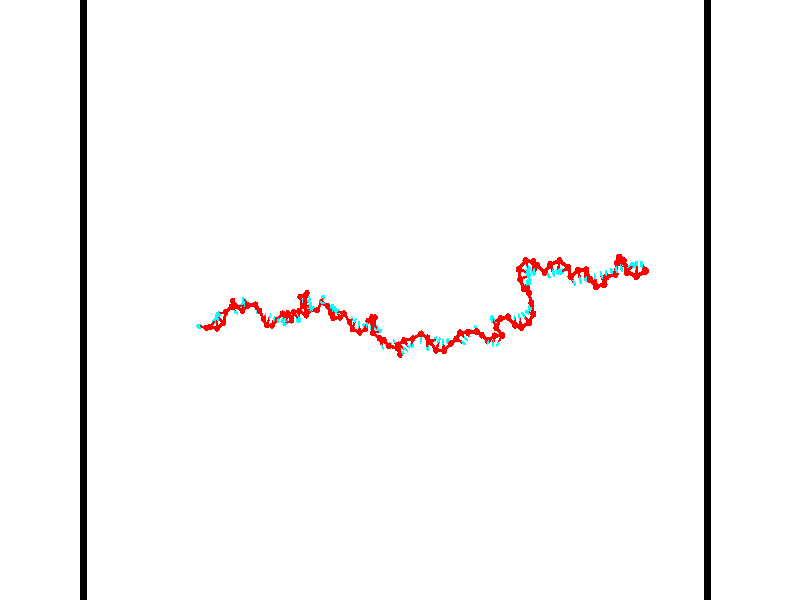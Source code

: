 // switches for output
#declare DRAW_BASES = 1; // possible values are 0, 1; only relevant for DNA ribbons
#declare DRAW_BASES_TYPE = 3; // possible values are 1, 2, 3; only relevant for DNA ribbons
#declare DRAW_FOG = 0; // set to 1 to enable fog

#include "colors.inc"

#include "transforms.inc"
background { rgb <1, 1, 1>}

#default {
   normal{
       ripples 0.25
       frequency 0.20
       turbulence 0.2
       lambda 5
   }
	finish {
		phong 0.1
		phong_size 40.
	}
}

// original window dimensions: 1024x640


// camera settings

camera {
	sky <-0, 1, 0>
	up <-0, 1, 0>
	right 1.6 * <0.99995, 0, 0.00999983>
	location <54.4867, 55, 106.329>
	look_at <55, 55, 55.0001>
	direction <0.513302, 0, -51.3289>
	angle 67.0682
}


# declare cpy_camera_pos = <54.4867, 55, 106.329>;
# if (DRAW_FOG = 1)
fog {
	fog_type 2
	up vnormalize(cpy_camera_pos)
	color rgbt<1,1,1,0.3>
	distance 1e-5
	fog_alt 3e-3
	fog_offset 88
}
# end


// LIGHTS

# declare lum = 6;
global_settings {
	ambient_light rgb lum * <0.05, 0.05, 0.05>
	max_trace_level 15
}# declare cpy_direct_light_amount = 0.25;
light_source
{	1000 * <-0.98995, -1, 1.00995>,
	rgb lum * cpy_direct_light_amount
	parallel
}

light_source
{	1000 * <0.98995, 1, -1.00995>,
	rgb lum * cpy_direct_light_amount
	parallel
}

// strand 0

// nucleotide -1

// particle -1
sphere {
	<36.919769, 52.838730, 49.693043> 0.250000
	pigment { color rgbt <1,0,0,0> }
	no_shadow
}
cylinder {
	<36.639683, 52.913307, 49.968704>,  <36.471630, 52.958054, 50.134102>, 0.100000
	pigment { color rgbt <1,0,0,0> }
	no_shadow
}
cylinder {
	<36.639683, 52.913307, 49.968704>,  <36.919769, 52.838730, 49.693043>, 0.100000
	pigment { color rgbt <1,0,0,0> }
	no_shadow
}

// particle -1
sphere {
	<36.639683, 52.913307, 49.968704> 0.100000
	pigment { color rgbt <1,0,0,0> }
	no_shadow
}
sphere {
	0, 1
	scale<0.080000,0.200000,0.300000>
	matrix <0.709860, 0.284752, 0.644217,
		-0.076132, 0.940296, -0.331733,
		-0.700216, 0.186439, 0.689157,
		36.429619, 52.969238, 50.175453>
	pigment { color rgbt <0,1,1,0> }
	no_shadow
}
cylinder {
	<37.035805, 52.857025, 48.947464>,  <36.919769, 52.838730, 49.693043>, 0.130000
	pigment { color rgbt <1,0,0,0> }
	no_shadow
}

// nucleotide -1

// particle -1
sphere {
	<37.035805, 52.857025, 48.947464> 0.250000
	pigment { color rgbt <1,0,0,0> }
	no_shadow
}
cylinder {
	<37.231514, 53.117897, 48.715851>,  <37.348938, 53.274418, 48.576885>, 0.100000
	pigment { color rgbt <1,0,0,0> }
	no_shadow
}
cylinder {
	<37.231514, 53.117897, 48.715851>,  <37.035805, 52.857025, 48.947464>, 0.100000
	pigment { color rgbt <1,0,0,0> }
	no_shadow
}

// particle -1
sphere {
	<37.231514, 53.117897, 48.715851> 0.100000
	pigment { color rgbt <1,0,0,0> }
	no_shadow
}
sphere {
	0, 1
	scale<0.080000,0.200000,0.300000>
	matrix <0.445582, 0.383802, 0.808797,
		0.749713, -0.653728, -0.102814,
		0.489273, 0.652178, -0.579031,
		37.378296, 53.313549, 48.542141>
	pigment { color rgbt <0,1,1,0> }
	no_shadow
}
cylinder {
	<37.722065, 52.750774, 48.937996>,  <37.035805, 52.857025, 48.947464>, 0.130000
	pigment { color rgbt <1,0,0,0> }
	no_shadow
}

// nucleotide -1

// particle -1
sphere {
	<37.722065, 52.750774, 48.937996> 0.250000
	pigment { color rgbt <1,0,0,0> }
	no_shadow
}
cylinder {
	<37.663784, 53.141365, 48.874420>,  <37.628815, 53.375721, 48.836277>, 0.100000
	pigment { color rgbt <1,0,0,0> }
	no_shadow
}
cylinder {
	<37.663784, 53.141365, 48.874420>,  <37.722065, 52.750774, 48.937996>, 0.100000
	pigment { color rgbt <1,0,0,0> }
	no_shadow
}

// particle -1
sphere {
	<37.663784, 53.141365, 48.874420> 0.100000
	pigment { color rgbt <1,0,0,0> }
	no_shadow
}
sphere {
	0, 1
	scale<0.080000,0.200000,0.300000>
	matrix <0.545363, 0.213314, 0.810602,
		0.825438, 0.031431, -0.563616,
		-0.145705, 0.976478, -0.158936,
		37.620071, 53.434307, 48.826740>
	pigment { color rgbt <0,1,1,0> }
	no_shadow
}
cylinder {
	<38.363274, 53.201069, 49.046707>,  <37.722065, 52.750774, 48.937996>, 0.130000
	pigment { color rgbt <1,0,0,0> }
	no_shadow
}

// nucleotide -1

// particle -1
sphere {
	<38.363274, 53.201069, 49.046707> 0.250000
	pigment { color rgbt <1,0,0,0> }
	no_shadow
}
cylinder {
	<38.058018, 53.456547, 49.086060>,  <37.874863, 53.609833, 49.109669>, 0.100000
	pigment { color rgbt <1,0,0,0> }
	no_shadow
}
cylinder {
	<38.058018, 53.456547, 49.086060>,  <38.363274, 53.201069, 49.046707>, 0.100000
	pigment { color rgbt <1,0,0,0> }
	no_shadow
}

// particle -1
sphere {
	<38.058018, 53.456547, 49.086060> 0.100000
	pigment { color rgbt <1,0,0,0> }
	no_shadow
}
sphere {
	0, 1
	scale<0.080000,0.200000,0.300000>
	matrix <0.513127, 0.506357, 0.693039,
		0.392829, 0.579367, -0.714156,
		-0.763142, 0.638698, 0.098377,
		37.829075, 53.648155, 49.115574>
	pigment { color rgbt <0,1,1,0> }
	no_shadow
}
cylinder {
	<38.544895, 54.034744, 48.959282>,  <38.363274, 53.201069, 49.046707>, 0.130000
	pigment { color rgbt <1,0,0,0> }
	no_shadow
}

// nucleotide -1

// particle -1
sphere {
	<38.544895, 54.034744, 48.959282> 0.250000
	pigment { color rgbt <1,0,0,0> }
	no_shadow
}
cylinder {
	<38.226685, 53.971630, 49.193283>,  <38.035759, 53.933762, 49.333683>, 0.100000
	pigment { color rgbt <1,0,0,0> }
	no_shadow
}
cylinder {
	<38.226685, 53.971630, 49.193283>,  <38.544895, 54.034744, 48.959282>, 0.100000
	pigment { color rgbt <1,0,0,0> }
	no_shadow
}

// particle -1
sphere {
	<38.226685, 53.971630, 49.193283> 0.100000
	pigment { color rgbt <1,0,0,0> }
	no_shadow
}
sphere {
	0, 1
	scale<0.080000,0.200000,0.300000>
	matrix <0.481112, 0.422411, 0.768180,
		-0.368323, 0.892565, -0.260127,
		-0.795531, -0.157788, 0.585007,
		37.988026, 53.924294, 49.368786>
	pigment { color rgbt <0,1,1,0> }
	no_shadow
}
cylinder {
	<39.114479, 54.481064, 49.085327>,  <38.544895, 54.034744, 48.959282>, 0.130000
	pigment { color rgbt <1,0,0,0> }
	no_shadow
}

// nucleotide -1

// particle -1
sphere {
	<39.114479, 54.481064, 49.085327> 0.250000
	pigment { color rgbt <1,0,0,0> }
	no_shadow
}
cylinder {
	<39.392239, 54.231697, 49.229080>,  <39.558895, 54.082077, 49.315331>, 0.100000
	pigment { color rgbt <1,0,0,0> }
	no_shadow
}
cylinder {
	<39.392239, 54.231697, 49.229080>,  <39.114479, 54.481064, 49.085327>, 0.100000
	pigment { color rgbt <1,0,0,0> }
	no_shadow
}

// particle -1
sphere {
	<39.392239, 54.231697, 49.229080> 0.100000
	pigment { color rgbt <1,0,0,0> }
	no_shadow
}
sphere {
	0, 1
	scale<0.080000,0.200000,0.300000>
	matrix <0.532695, 0.781114, 0.325725,
		-0.483783, -0.034741, 0.874498,
		0.694398, -0.623421, 0.359383,
		39.600559, 54.044670, 49.336895>
	pigment { color rgbt <0,1,1,0> }
	no_shadow
}
cylinder {
	<39.388725, 54.928802, 49.649284>,  <39.114479, 54.481064, 49.085327>, 0.130000
	pigment { color rgbt <1,0,0,0> }
	no_shadow
}

// nucleotide -1

// particle -1
sphere {
	<39.388725, 54.928802, 49.649284> 0.250000
	pigment { color rgbt <1,0,0,0> }
	no_shadow
}
cylinder {
	<39.646915, 54.631054, 49.580849>,  <39.801830, 54.452404, 49.539787>, 0.100000
	pigment { color rgbt <1,0,0,0> }
	no_shadow
}
cylinder {
	<39.646915, 54.631054, 49.580849>,  <39.388725, 54.928802, 49.649284>, 0.100000
	pigment { color rgbt <1,0,0,0> }
	no_shadow
}

// particle -1
sphere {
	<39.646915, 54.631054, 49.580849> 0.100000
	pigment { color rgbt <1,0,0,0> }
	no_shadow
}
sphere {
	0, 1
	scale<0.080000,0.200000,0.300000>
	matrix <0.715886, 0.511555, 0.475205,
		-0.266208, -0.429214, 0.863081,
		0.645478, -0.744371, -0.171088,
		39.840557, 54.407742, 49.529522>
	pigment { color rgbt <0,1,1,0> }
	no_shadow
}
cylinder {
	<39.794724, 54.566689, 50.277405>,  <39.388725, 54.928802, 49.649284>, 0.130000
	pigment { color rgbt <1,0,0,0> }
	no_shadow
}

// nucleotide -1

// particle -1
sphere {
	<39.794724, 54.566689, 50.277405> 0.250000
	pigment { color rgbt <1,0,0,0> }
	no_shadow
}
cylinder {
	<40.032314, 54.544529, 49.956375>,  <40.174870, 54.531235, 49.763756>, 0.100000
	pigment { color rgbt <1,0,0,0> }
	no_shadow
}
cylinder {
	<40.032314, 54.544529, 49.956375>,  <39.794724, 54.566689, 50.277405>, 0.100000
	pigment { color rgbt <1,0,0,0> }
	no_shadow
}

// particle -1
sphere {
	<40.032314, 54.544529, 49.956375> 0.100000
	pigment { color rgbt <1,0,0,0> }
	no_shadow
}
sphere {
	0, 1
	scale<0.080000,0.200000,0.300000>
	matrix <0.800730, 0.136988, 0.583152,
		0.077640, -0.989023, 0.125724,
		0.593973, -0.055395, -0.802575,
		40.210506, 54.527912, 49.715603>
	pigment { color rgbt <0,1,1,0> }
	no_shadow
}
cylinder {
	<40.481499, 54.157925, 50.459732>,  <39.794724, 54.566689, 50.277405>, 0.130000
	pigment { color rgbt <1,0,0,0> }
	no_shadow
}

// nucleotide -1

// particle -1
sphere {
	<40.481499, 54.157925, 50.459732> 0.250000
	pigment { color rgbt <1,0,0,0> }
	no_shadow
}
cylinder {
	<40.487038, 54.461754, 50.199623>,  <40.490360, 54.644051, 50.043560>, 0.100000
	pigment { color rgbt <1,0,0,0> }
	no_shadow
}
cylinder {
	<40.487038, 54.461754, 50.199623>,  <40.481499, 54.157925, 50.459732>, 0.100000
	pigment { color rgbt <1,0,0,0> }
	no_shadow
}

// particle -1
sphere {
	<40.487038, 54.461754, 50.199623> 0.100000
	pigment { color rgbt <1,0,0,0> }
	no_shadow
}
sphere {
	0, 1
	scale<0.080000,0.200000,0.300000>
	matrix <0.492134, 0.560932, 0.665702,
		0.870409, -0.329238, -0.366047,
		0.013847, 0.759577, -0.650270,
		40.491192, 54.689629, 50.004543>
	pigment { color rgbt <0,1,1,0> }
	no_shadow
}
cylinder {
	<41.055431, 54.586643, 50.601032>,  <40.481499, 54.157925, 50.459732>, 0.130000
	pigment { color rgbt <1,0,0,0> }
	no_shadow
}

// nucleotide -1

// particle -1
sphere {
	<41.055431, 54.586643, 50.601032> 0.250000
	pigment { color rgbt <1,0,0,0> }
	no_shadow
}
cylinder {
	<40.803928, 54.830379, 50.407799>,  <40.653027, 54.976620, 50.291859>, 0.100000
	pigment { color rgbt <1,0,0,0> }
	no_shadow
}
cylinder {
	<40.803928, 54.830379, 50.407799>,  <41.055431, 54.586643, 50.601032>, 0.100000
	pigment { color rgbt <1,0,0,0> }
	no_shadow
}

// particle -1
sphere {
	<40.803928, 54.830379, 50.407799> 0.100000
	pigment { color rgbt <1,0,0,0> }
	no_shadow
}
sphere {
	0, 1
	scale<0.080000,0.200000,0.300000>
	matrix <0.242272, 0.743834, 0.622908,
		0.738895, 0.274622, -0.615319,
		-0.628760, 0.609338, -0.483082,
		40.615299, 55.013180, 50.262875>
	pigment { color rgbt <0,1,1,0> }
	no_shadow
}
cylinder {
	<41.733204, 54.649178, 50.621716>,  <41.055431, 54.586643, 50.601032>, 0.130000
	pigment { color rgbt <1,0,0,0> }
	no_shadow
}

// nucleotide -1

// particle -1
sphere {
	<41.733204, 54.649178, 50.621716> 0.250000
	pigment { color rgbt <1,0,0,0> }
	no_shadow
}
cylinder {
	<41.747047, 54.362488, 50.343117>,  <41.755356, 54.190475, 50.175957>, 0.100000
	pigment { color rgbt <1,0,0,0> }
	no_shadow
}
cylinder {
	<41.747047, 54.362488, 50.343117>,  <41.733204, 54.649178, 50.621716>, 0.100000
	pigment { color rgbt <1,0,0,0> }
	no_shadow
}

// particle -1
sphere {
	<41.747047, 54.362488, 50.343117> 0.100000
	pigment { color rgbt <1,0,0,0> }
	no_shadow
}
sphere {
	0, 1
	scale<0.080000,0.200000,0.300000>
	matrix <0.964834, -0.157743, 0.210269,
		-0.260573, -0.679282, 0.686060,
		0.034611, -0.716724, -0.696497,
		41.757431, 54.147472, 50.134167>
	pigment { color rgbt <0,1,1,0> }
	no_shadow
}
cylinder {
	<42.167576, 54.176456, 50.873741>,  <41.733204, 54.649178, 50.621716>, 0.130000
	pigment { color rgbt <1,0,0,0> }
	no_shadow
}

// nucleotide -1

// particle -1
sphere {
	<42.167576, 54.176456, 50.873741> 0.250000
	pigment { color rgbt <1,0,0,0> }
	no_shadow
}
cylinder {
	<42.148529, 54.081043, 50.485756>,  <42.137100, 54.023796, 50.252964>, 0.100000
	pigment { color rgbt <1,0,0,0> }
	no_shadow
}
cylinder {
	<42.148529, 54.081043, 50.485756>,  <42.167576, 54.176456, 50.873741>, 0.100000
	pigment { color rgbt <1,0,0,0> }
	no_shadow
}

// particle -1
sphere {
	<42.148529, 54.081043, 50.485756> 0.100000
	pigment { color rgbt <1,0,0,0> }
	no_shadow
}
sphere {
	0, 1
	scale<0.080000,0.200000,0.300000>
	matrix <0.994178, -0.105287, -0.022908,
		-0.096660, -0.965409, 0.242161,
		-0.047612, -0.238537, -0.969965,
		42.134247, 54.009483, 50.194767>
	pigment { color rgbt <0,1,1,0> }
	no_shadow
}
cylinder {
	<42.526714, 53.521664, 50.817993>,  <42.167576, 54.176456, 50.873741>, 0.130000
	pigment { color rgbt <1,0,0,0> }
	no_shadow
}

// nucleotide -1

// particle -1
sphere {
	<42.526714, 53.521664, 50.817993> 0.250000
	pigment { color rgbt <1,0,0,0> }
	no_shadow
}
cylinder {
	<42.529709, 53.679531, 50.450478>,  <42.531506, 53.774250, 50.229969>, 0.100000
	pigment { color rgbt <1,0,0,0> }
	no_shadow
}
cylinder {
	<42.529709, 53.679531, 50.450478>,  <42.526714, 53.521664, 50.817993>, 0.100000
	pigment { color rgbt <1,0,0,0> }
	no_shadow
}

// particle -1
sphere {
	<42.529709, 53.679531, 50.450478> 0.100000
	pigment { color rgbt <1,0,0,0> }
	no_shadow
}
sphere {
	0, 1
	scale<0.080000,0.200000,0.300000>
	matrix <0.934207, -0.330465, -0.134345,
		-0.356651, -0.857338, -0.371176,
		0.007482, 0.394670, -0.918792,
		42.531952, 53.797932, 50.174839>
	pigment { color rgbt <0,1,1,0> }
	no_shadow
}
cylinder {
	<42.693882, 53.048416, 50.239197>,  <42.526714, 53.521664, 50.817993>, 0.130000
	pigment { color rgbt <1,0,0,0> }
	no_shadow
}

// nucleotide -1

// particle -1
sphere {
	<42.693882, 53.048416, 50.239197> 0.250000
	pigment { color rgbt <1,0,0,0> }
	no_shadow
}
cylinder {
	<42.836964, 53.415951, 50.172516>,  <42.922813, 53.636471, 50.132507>, 0.100000
	pigment { color rgbt <1,0,0,0> }
	no_shadow
}
cylinder {
	<42.836964, 53.415951, 50.172516>,  <42.693882, 53.048416, 50.239197>, 0.100000
	pigment { color rgbt <1,0,0,0> }
	no_shadow
}

// particle -1
sphere {
	<42.836964, 53.415951, 50.172516> 0.100000
	pigment { color rgbt <1,0,0,0> }
	no_shadow
}
sphere {
	0, 1
	scale<0.080000,0.200000,0.300000>
	matrix <0.810352, -0.394138, -0.433572,
		-0.464086, 0.020000, -0.885564,
		0.357706, 0.918834, -0.166707,
		42.944275, 53.691601, 50.122505>
	pigment { color rgbt <0,1,1,0> }
	no_shadow
}
cylinder {
	<43.043430, 52.982063, 49.582645>,  <42.693882, 53.048416, 50.239197>, 0.130000
	pigment { color rgbt <1,0,0,0> }
	no_shadow
}

// nucleotide -1

// particle -1
sphere {
	<43.043430, 52.982063, 49.582645> 0.250000
	pigment { color rgbt <1,0,0,0> }
	no_shadow
}
cylinder {
	<43.193649, 53.282688, 49.799576>,  <43.283779, 53.463062, 49.929733>, 0.100000
	pigment { color rgbt <1,0,0,0> }
	no_shadow
}
cylinder {
	<43.193649, 53.282688, 49.799576>,  <43.043430, 52.982063, 49.582645>, 0.100000
	pigment { color rgbt <1,0,0,0> }
	no_shadow
}

// particle -1
sphere {
	<43.193649, 53.282688, 49.799576> 0.100000
	pigment { color rgbt <1,0,0,0> }
	no_shadow
}
sphere {
	0, 1
	scale<0.080000,0.200000,0.300000>
	matrix <0.924093, -0.258925, -0.281087,
		-0.070832, 0.606724, -0.791750,
		0.375546, 0.751561, 0.542330,
		43.306313, 53.508156, 49.962276>
	pigment { color rgbt <0,1,1,0> }
	no_shadow
}
cylinder {
	<43.401474, 53.440979, 49.176476>,  <43.043430, 52.982063, 49.582645>, 0.130000
	pigment { color rgbt <1,0,0,0> }
	no_shadow
}

// nucleotide -1

// particle -1
sphere {
	<43.401474, 53.440979, 49.176476> 0.250000
	pigment { color rgbt <1,0,0,0> }
	no_shadow
}
cylinder {
	<43.553951, 53.409760, 49.544952>,  <43.645439, 53.391029, 49.766041>, 0.100000
	pigment { color rgbt <1,0,0,0> }
	no_shadow
}
cylinder {
	<43.553951, 53.409760, 49.544952>,  <43.401474, 53.440979, 49.176476>, 0.100000
	pigment { color rgbt <1,0,0,0> }
	no_shadow
}

// particle -1
sphere {
	<43.553951, 53.409760, 49.544952> 0.100000
	pigment { color rgbt <1,0,0,0> }
	no_shadow
}
sphere {
	0, 1
	scale<0.080000,0.200000,0.300000>
	matrix <0.914497, -0.114308, -0.388110,
		0.135591, 0.990375, 0.027799,
		0.381196, -0.078046, 0.921194,
		43.668312, 53.386345, 49.821312>
	pigment { color rgbt <0,1,1,0> }
	no_shadow
}
cylinder {
	<43.954887, 53.932087, 49.188450>,  <43.401474, 53.440979, 49.176476>, 0.130000
	pigment { color rgbt <1,0,0,0> }
	no_shadow
}

// nucleotide -1

// particle -1
sphere {
	<43.954887, 53.932087, 49.188450> 0.250000
	pigment { color rgbt <1,0,0,0> }
	no_shadow
}
cylinder {
	<44.023251, 53.643013, 49.456333>,  <44.064266, 53.469566, 49.617065>, 0.100000
	pigment { color rgbt <1,0,0,0> }
	no_shadow
}
cylinder {
	<44.023251, 53.643013, 49.456333>,  <43.954887, 53.932087, 49.188450>, 0.100000
	pigment { color rgbt <1,0,0,0> }
	no_shadow
}

// particle -1
sphere {
	<44.023251, 53.643013, 49.456333> 0.100000
	pigment { color rgbt <1,0,0,0> }
	no_shadow
}
sphere {
	0, 1
	scale<0.080000,0.200000,0.300000>
	matrix <0.944072, -0.074422, -0.321230,
		0.281991, 0.687155, 0.669551,
		0.170906, -0.722689, 0.669711,
		44.074524, 53.426205, 49.657246>
	pigment { color rgbt <0,1,1,0> }
	no_shadow
}
cylinder {
	<44.537621, 53.931850, 49.472549>,  <43.954887, 53.932087, 49.188450>, 0.130000
	pigment { color rgbt <1,0,0,0> }
	no_shadow
}

// nucleotide -1

// particle -1
sphere {
	<44.537621, 53.931850, 49.472549> 0.250000
	pigment { color rgbt <1,0,0,0> }
	no_shadow
}
cylinder {
	<44.421848, 53.608269, 49.267872>,  <44.352386, 53.414120, 49.145065>, 0.100000
	pigment { color rgbt <1,0,0,0> }
	no_shadow
}
cylinder {
	<44.421848, 53.608269, 49.267872>,  <44.537621, 53.931850, 49.472549>, 0.100000
	pigment { color rgbt <1,0,0,0> }
	no_shadow
}

// particle -1
sphere {
	<44.421848, 53.608269, 49.267872> 0.100000
	pigment { color rgbt <1,0,0,0> }
	no_shadow
}
sphere {
	0, 1
	scale<0.080000,0.200000,0.300000>
	matrix <-0.609108, -0.256720, 0.750388,
		-0.738388, 0.528862, -0.418434,
		-0.289432, -0.808949, -0.511693,
		44.335018, 53.365585, 49.114365>
	pigment { color rgbt <0,1,1,0> }
	no_shadow
}
cylinder {
	<44.632996, 53.970509, 50.198170>,  <44.537621, 53.931850, 49.472549>, 0.130000
	pigment { color rgbt <1,0,0,0> }
	no_shadow
}

// nucleotide -1

// particle -1
sphere {
	<44.632996, 53.970509, 50.198170> 0.250000
	pigment { color rgbt <1,0,0,0> }
	no_shadow
}
cylinder {
	<44.407719, 53.688248, 50.370152>,  <44.272552, 53.518890, 50.473339>, 0.100000
	pigment { color rgbt <1,0,0,0> }
	no_shadow
}
cylinder {
	<44.407719, 53.688248, 50.370152>,  <44.632996, 53.970509, 50.198170>, 0.100000
	pigment { color rgbt <1,0,0,0> }
	no_shadow
}

// particle -1
sphere {
	<44.407719, 53.688248, 50.370152> 0.100000
	pigment { color rgbt <1,0,0,0> }
	no_shadow
}
sphere {
	0, 1
	scale<0.080000,0.200000,0.300000>
	matrix <0.251131, -0.641881, -0.724515,
		0.787238, -0.300068, 0.538716,
		-0.563196, -0.705654, 0.429956,
		44.238758, 53.476551, 50.499138>
	pigment { color rgbt <0,1,1,0> }
	no_shadow
}
cylinder {
	<45.042274, 53.436409, 50.457760>,  <44.632996, 53.970509, 50.198170>, 0.130000
	pigment { color rgbt <1,0,0,0> }
	no_shadow
}

// nucleotide -1

// particle -1
sphere {
	<45.042274, 53.436409, 50.457760> 0.250000
	pigment { color rgbt <1,0,0,0> }
	no_shadow
}
cylinder {
	<44.683197, 53.289803, 50.359936>,  <44.467751, 53.201839, 50.301243>, 0.100000
	pigment { color rgbt <1,0,0,0> }
	no_shadow
}
cylinder {
	<44.683197, 53.289803, 50.359936>,  <45.042274, 53.436409, 50.457760>, 0.100000
	pigment { color rgbt <1,0,0,0> }
	no_shadow
}

// particle -1
sphere {
	<44.683197, 53.289803, 50.359936> 0.100000
	pigment { color rgbt <1,0,0,0> }
	no_shadow
}
sphere {
	0, 1
	scale<0.080000,0.200000,0.300000>
	matrix <0.419275, -0.539936, -0.729848,
		0.135455, -0.757719, 0.638369,
		-0.897697, -0.366514, -0.244556,
		44.413887, 53.179848, 50.286568>
	pigment { color rgbt <0,1,1,0> }
	no_shadow
}
cylinder {
	<45.250774, 54.060749, 50.673332>,  <45.042274, 53.436409, 50.457760>, 0.130000
	pigment { color rgbt <1,0,0,0> }
	no_shadow
}

// nucleotide -1

// particle -1
sphere {
	<45.250774, 54.060749, 50.673332> 0.250000
	pigment { color rgbt <1,0,0,0> }
	no_shadow
}
cylinder {
	<45.500767, 53.749420, 50.649323>,  <45.650764, 53.562622, 50.634914>, 0.100000
	pigment { color rgbt <1,0,0,0> }
	no_shadow
}
cylinder {
	<45.500767, 53.749420, 50.649323>,  <45.250774, 54.060749, 50.673332>, 0.100000
	pigment { color rgbt <1,0,0,0> }
	no_shadow
}

// particle -1
sphere {
	<45.500767, 53.749420, 50.649323> 0.100000
	pigment { color rgbt <1,0,0,0> }
	no_shadow
}
sphere {
	0, 1
	scale<0.080000,0.200000,0.300000>
	matrix <-0.316289, -0.182172, -0.931007,
		0.713692, 0.600851, -0.360031,
		0.624984, -0.778326, -0.060028,
		45.688263, 53.515923, 50.631313>
	pigment { color rgbt <0,1,1,0> }
	no_shadow
}
cylinder {
	<45.651661, 54.145248, 50.024010>,  <45.250774, 54.060749, 50.673332>, 0.130000
	pigment { color rgbt <1,0,0,0> }
	no_shadow
}

// nucleotide -1

// particle -1
sphere {
	<45.651661, 54.145248, 50.024010> 0.250000
	pigment { color rgbt <1,0,0,0> }
	no_shadow
}
cylinder {
	<45.633797, 53.764790, 50.146210>,  <45.623077, 53.536514, 50.219532>, 0.100000
	pigment { color rgbt <1,0,0,0> }
	no_shadow
}
cylinder {
	<45.633797, 53.764790, 50.146210>,  <45.651661, 54.145248, 50.024010>, 0.100000
	pigment { color rgbt <1,0,0,0> }
	no_shadow
}

// particle -1
sphere {
	<45.633797, 53.764790, 50.146210> 0.100000
	pigment { color rgbt <1,0,0,0> }
	no_shadow
}
sphere {
	0, 1
	scale<0.080000,0.200000,0.300000>
	matrix <-0.265979, -0.283448, -0.921365,
		0.962944, -0.122408, -0.240324,
		-0.044663, -0.951143, 0.305502,
		45.620399, 53.479446, 50.237862>
	pigment { color rgbt <0,1,1,0> }
	no_shadow
}
cylinder {
	<46.335129, 53.815826, 50.145332>,  <45.651661, 54.145248, 50.024010>, 0.130000
	pigment { color rgbt <1,0,0,0> }
	no_shadow
}

// nucleotide -1

// particle -1
sphere {
	<46.335129, 53.815826, 50.145332> 0.250000
	pigment { color rgbt <1,0,0,0> }
	no_shadow
}
cylinder {
	<46.582649, 54.056610, 49.943447>,  <46.731159, 54.201080, 49.822315>, 0.100000
	pigment { color rgbt <1,0,0,0> }
	no_shadow
}
cylinder {
	<46.582649, 54.056610, 49.943447>,  <46.335129, 53.815826, 50.145332>, 0.100000
	pigment { color rgbt <1,0,0,0> }
	no_shadow
}

// particle -1
sphere {
	<46.582649, 54.056610, 49.943447> 0.100000
	pigment { color rgbt <1,0,0,0> }
	no_shadow
}
sphere {
	0, 1
	scale<0.080000,0.200000,0.300000>
	matrix <-0.785315, 0.458354, -0.416162,
		-0.019172, 0.653882, 0.756353,
		0.618799, 0.601955, -0.504716,
		46.768288, 54.237198, 49.792034>
	pigment { color rgbt <0,1,1,0> }
	no_shadow
}
cylinder {
	<46.210537, 54.647232, 50.312435>,  <46.335129, 53.815826, 50.145332>, 0.130000
	pigment { color rgbt <1,0,0,0> }
	no_shadow
}

// nucleotide -1

// particle -1
sphere {
	<46.210537, 54.647232, 50.312435> 0.250000
	pigment { color rgbt <1,0,0,0> }
	no_shadow
}
cylinder {
	<46.367477, 54.555653, 49.956089>,  <46.461643, 54.500706, 49.742283>, 0.100000
	pigment { color rgbt <1,0,0,0> }
	no_shadow
}
cylinder {
	<46.367477, 54.555653, 49.956089>,  <46.210537, 54.647232, 50.312435>, 0.100000
	pigment { color rgbt <1,0,0,0> }
	no_shadow
}

// particle -1
sphere {
	<46.367477, 54.555653, 49.956089> 0.100000
	pigment { color rgbt <1,0,0,0> }
	no_shadow
}
sphere {
	0, 1
	scale<0.080000,0.200000,0.300000>
	matrix <-0.794960, 0.402810, -0.453633,
		0.462709, 0.886186, -0.023962,
		0.392352, -0.228949, -0.890866,
		46.485184, 54.486969, 49.688828>
	pigment { color rgbt <0,1,1,0> }
	no_shadow
}
cylinder {
	<46.191566, 55.248096, 49.929340>,  <46.210537, 54.647232, 50.312435>, 0.130000
	pigment { color rgbt <1,0,0,0> }
	no_shadow
}

// nucleotide -1

// particle -1
sphere {
	<46.191566, 55.248096, 49.929340> 0.250000
	pigment { color rgbt <1,0,0,0> }
	no_shadow
}
cylinder {
	<46.199963, 54.934986, 49.680561>,  <46.205002, 54.747120, 49.531292>, 0.100000
	pigment { color rgbt <1,0,0,0> }
	no_shadow
}
cylinder {
	<46.199963, 54.934986, 49.680561>,  <46.191566, 55.248096, 49.929340>, 0.100000
	pigment { color rgbt <1,0,0,0> }
	no_shadow
}

// particle -1
sphere {
	<46.199963, 54.934986, 49.680561> 0.100000
	pigment { color rgbt <1,0,0,0> }
	no_shadow
}
sphere {
	0, 1
	scale<0.080000,0.200000,0.300000>
	matrix <-0.841210, 0.322357, -0.434110,
		0.540300, 0.532303, -0.651712,
		0.020994, -0.782777, -0.621949,
		46.206261, 54.700153, 49.493977>
	pigment { color rgbt <0,1,1,0> }
	no_shadow
}
cylinder {
	<46.262390, 55.547733, 49.209229>,  <46.191566, 55.248096, 49.929340>, 0.130000
	pigment { color rgbt <1,0,0,0> }
	no_shadow
}

// nucleotide -1

// particle -1
sphere {
	<46.262390, 55.547733, 49.209229> 0.250000
	pigment { color rgbt <1,0,0,0> }
	no_shadow
}
cylinder {
	<46.086777, 55.189301, 49.235413>,  <45.981411, 54.974239, 49.251125>, 0.100000
	pigment { color rgbt <1,0,0,0> }
	no_shadow
}
cylinder {
	<46.086777, 55.189301, 49.235413>,  <46.262390, 55.547733, 49.209229>, 0.100000
	pigment { color rgbt <1,0,0,0> }
	no_shadow
}

// particle -1
sphere {
	<46.086777, 55.189301, 49.235413> 0.100000
	pigment { color rgbt <1,0,0,0> }
	no_shadow
}
sphere {
	0, 1
	scale<0.080000,0.200000,0.300000>
	matrix <-0.708610, 0.300542, -0.638393,
		0.552379, -0.326663, -0.766922,
		-0.439032, -0.896083, 0.065463,
		45.955067, 54.920475, 49.255051>
	pigment { color rgbt <0,1,1,0> }
	no_shadow
}
cylinder {
	<45.584999, 55.246449, 48.999611>,  <46.262390, 55.547733, 49.209229>, 0.130000
	pigment { color rgbt <1,0,0,0> }
	no_shadow
}

// nucleotide -1

// particle -1
sphere {
	<45.584999, 55.246449, 48.999611> 0.250000
	pigment { color rgbt <1,0,0,0> }
	no_shadow
}
cylinder {
	<45.910778, 55.265751, 48.768318>,  <46.106247, 55.277332, 48.629543>, 0.100000
	pigment { color rgbt <1,0,0,0> }
	no_shadow
}
cylinder {
	<45.910778, 55.265751, 48.768318>,  <45.584999, 55.246449, 48.999611>, 0.100000
	pigment { color rgbt <1,0,0,0> }
	no_shadow
}

// particle -1
sphere {
	<45.910778, 55.265751, 48.768318> 0.100000
	pigment { color rgbt <1,0,0,0> }
	no_shadow
}
sphere {
	0, 1
	scale<0.080000,0.200000,0.300000>
	matrix <0.375333, -0.803779, 0.461589,
		-0.442496, -0.592968, -0.672745,
		0.814446, 0.048252, -0.578230,
		46.155113, 55.280228, 48.594849>
	pigment { color rgbt <0,1,1,0> }
	no_shadow
}
cylinder {
	<45.740059, 54.532864, 48.684277>,  <45.584999, 55.246449, 48.999611>, 0.130000
	pigment { color rgbt <1,0,0,0> }
	no_shadow
}

// nucleotide -1

// particle -1
sphere {
	<45.740059, 54.532864, 48.684277> 0.250000
	pigment { color rgbt <1,0,0,0> }
	no_shadow
}
cylinder {
	<46.069298, 54.759613, 48.697983>,  <46.266842, 54.895664, 48.706207>, 0.100000
	pigment { color rgbt <1,0,0,0> }
	no_shadow
}
cylinder {
	<46.069298, 54.759613, 48.697983>,  <45.740059, 54.532864, 48.684277>, 0.100000
	pigment { color rgbt <1,0,0,0> }
	no_shadow
}

// particle -1
sphere {
	<46.069298, 54.759613, 48.697983> 0.100000
	pigment { color rgbt <1,0,0,0> }
	no_shadow
}
sphere {
	0, 1
	scale<0.080000,0.200000,0.300000>
	matrix <0.482713, -0.730132, 0.483628,
		0.299177, -0.381528, -0.874602,
		0.823092, 0.566872, 0.034270,
		46.316227, 54.929676, 48.708263>
	pigment { color rgbt <0,1,1,0> }
	no_shadow
}
cylinder {
	<46.328194, 54.140881, 48.465553>,  <45.740059, 54.532864, 48.684277>, 0.130000
	pigment { color rgbt <1,0,0,0> }
	no_shadow
}

// nucleotide -1

// particle -1
sphere {
	<46.328194, 54.140881, 48.465553> 0.250000
	pigment { color rgbt <1,0,0,0> }
	no_shadow
}
cylinder {
	<46.457516, 54.425587, 48.714989>,  <46.535110, 54.596409, 48.864651>, 0.100000
	pigment { color rgbt <1,0,0,0> }
	no_shadow
}
cylinder {
	<46.457516, 54.425587, 48.714989>,  <46.328194, 54.140881, 48.465553>, 0.100000
	pigment { color rgbt <1,0,0,0> }
	no_shadow
}

// particle -1
sphere {
	<46.457516, 54.425587, 48.714989> 0.100000
	pigment { color rgbt <1,0,0,0> }
	no_shadow
}
sphere {
	0, 1
	scale<0.080000,0.200000,0.300000>
	matrix <0.522784, -0.683636, 0.509253,
		0.788777, 0.161358, -0.593123,
		0.323308, 0.711762, 0.623592,
		46.554508, 54.639114, 48.902065>
	pigment { color rgbt <0,1,1,0> }
	no_shadow
}
cylinder {
	<47.158245, 54.179695, 48.600418>,  <46.328194, 54.140881, 48.465553>, 0.130000
	pigment { color rgbt <1,0,0,0> }
	no_shadow
}

// nucleotide -1

// particle -1
sphere {
	<47.158245, 54.179695, 48.600418> 0.250000
	pigment { color rgbt <1,0,0,0> }
	no_shadow
}
cylinder {
	<46.940876, 54.280849, 48.920601>,  <46.810455, 54.341541, 49.112713>, 0.100000
	pigment { color rgbt <1,0,0,0> }
	no_shadow
}
cylinder {
	<46.940876, 54.280849, 48.920601>,  <47.158245, 54.179695, 48.600418>, 0.100000
	pigment { color rgbt <1,0,0,0> }
	no_shadow
}

// particle -1
sphere {
	<46.940876, 54.280849, 48.920601> 0.100000
	pigment { color rgbt <1,0,0,0> }
	no_shadow
}
sphere {
	0, 1
	scale<0.080000,0.200000,0.300000>
	matrix <0.521882, -0.645101, 0.558108,
		0.657515, 0.721036, 0.218589,
		-0.543427, 0.252887, 0.800459,
		46.777847, 54.356716, 49.160740>
	pigment { color rgbt <0,1,1,0> }
	no_shadow
}
cylinder {
	<47.522148, 54.822388, 48.432869>,  <47.158245, 54.179695, 48.600418>, 0.130000
	pigment { color rgbt <1,0,0,0> }
	no_shadow
}

// nucleotide -1

// particle -1
sphere {
	<47.522148, 54.822388, 48.432869> 0.250000
	pigment { color rgbt <1,0,0,0> }
	no_shadow
}
cylinder {
	<47.656849, 55.048515, 48.734070>,  <47.737671, 55.184193, 48.914791>, 0.100000
	pigment { color rgbt <1,0,0,0> }
	no_shadow
}
cylinder {
	<47.656849, 55.048515, 48.734070>,  <47.522148, 54.822388, 48.432869>, 0.100000
	pigment { color rgbt <1,0,0,0> }
	no_shadow
}

// particle -1
sphere {
	<47.656849, 55.048515, 48.734070> 0.100000
	pigment { color rgbt <1,0,0,0> }
	no_shadow
}
sphere {
	0, 1
	scale<0.080000,0.200000,0.300000>
	matrix <-0.296392, -0.695413, 0.654639,
		0.893729, -0.443633, -0.066624,
		0.336751, 0.565323, 0.753000,
		47.757874, 55.218113, 48.959969>
	pigment { color rgbt <0,1,1,0> }
	no_shadow
}
cylinder {
	<48.132973, 54.502277, 48.601734>,  <47.522148, 54.822388, 48.432869>, 0.130000
	pigment { color rgbt <1,0,0,0> }
	no_shadow
}

// nucleotide -1

// particle -1
sphere {
	<48.132973, 54.502277, 48.601734> 0.250000
	pigment { color rgbt <1,0,0,0> }
	no_shadow
}
cylinder {
	<47.869671, 54.668861, 48.852577>,  <47.711689, 54.768810, 49.003082>, 0.100000
	pigment { color rgbt <1,0,0,0> }
	no_shadow
}
cylinder {
	<47.869671, 54.668861, 48.852577>,  <48.132973, 54.502277, 48.601734>, 0.100000
	pigment { color rgbt <1,0,0,0> }
	no_shadow
}

// particle -1
sphere {
	<47.869671, 54.668861, 48.852577> 0.100000
	pigment { color rgbt <1,0,0,0> }
	no_shadow
}
sphere {
	0, 1
	scale<0.080000,0.200000,0.300000>
	matrix <-0.352748, -0.906560, 0.231773,
		0.665034, -0.068645, 0.743652,
		-0.658254, 0.416458, 0.627108,
		47.672195, 54.793800, 49.040710>
	pigment { color rgbt <0,1,1,0> }
	no_shadow
}
cylinder {
	<48.479500, 53.934952, 48.891506>,  <48.132973, 54.502277, 48.601734>, 0.130000
	pigment { color rgbt <1,0,0,0> }
	no_shadow
}

// nucleotide -1

// particle -1
sphere {
	<48.479500, 53.934952, 48.891506> 0.250000
	pigment { color rgbt <1,0,0,0> }
	no_shadow
}
cylinder {
	<48.577034, 54.233059, 49.139740>,  <48.635555, 54.411922, 49.288681>, 0.100000
	pigment { color rgbt <1,0,0,0> }
	no_shadow
}
cylinder {
	<48.577034, 54.233059, 49.139740>,  <48.479500, 53.934952, 48.891506>, 0.100000
	pigment { color rgbt <1,0,0,0> }
	no_shadow
}

// particle -1
sphere {
	<48.577034, 54.233059, 49.139740> 0.100000
	pigment { color rgbt <1,0,0,0> }
	no_shadow
}
sphere {
	0, 1
	scale<0.080000,0.200000,0.300000>
	matrix <0.231829, -0.666140, 0.708882,
		0.941700, -0.028981, -0.335202,
		0.243836, 0.745264, 0.620586,
		48.650185, 54.456638, 49.325916>
	pigment { color rgbt <0,1,1,0> }
	no_shadow
}
cylinder {
	<48.750713, 53.594238, 49.476593>,  <48.479500, 53.934952, 48.891506>, 0.130000
	pigment { color rgbt <1,0,0,0> }
	no_shadow
}

// nucleotide -1

// particle -1
sphere {
	<48.750713, 53.594238, 49.476593> 0.250000
	pigment { color rgbt <1,0,0,0> }
	no_shadow
}
cylinder {
	<48.828278, 53.980747, 49.544365>,  <48.874817, 54.212654, 49.585030>, 0.100000
	pigment { color rgbt <1,0,0,0> }
	no_shadow
}
cylinder {
	<48.828278, 53.980747, 49.544365>,  <48.750713, 53.594238, 49.476593>, 0.100000
	pigment { color rgbt <1,0,0,0> }
	no_shadow
}

// particle -1
sphere {
	<48.828278, 53.980747, 49.544365> 0.100000
	pigment { color rgbt <1,0,0,0> }
	no_shadow
}
sphere {
	0, 1
	scale<0.080000,0.200000,0.300000>
	matrix <0.208290, -0.209324, 0.955405,
		0.958651, -0.149977, -0.241857,
		0.193915, 0.966276, 0.169430,
		48.886452, 54.270630, 49.595196>
	pigment { color rgbt <0,1,1,0> }
	no_shadow
}
cylinder {
	<49.437321, 53.611412, 49.698437>,  <48.750713, 53.594238, 49.476593>, 0.130000
	pigment { color rgbt <1,0,0,0> }
	no_shadow
}

// nucleotide -1

// particle -1
sphere {
	<49.437321, 53.611412, 49.698437> 0.250000
	pigment { color rgbt <1,0,0,0> }
	no_shadow
}
cylinder {
	<49.229183, 53.935314, 49.806904>,  <49.104301, 54.129658, 49.871983>, 0.100000
	pigment { color rgbt <1,0,0,0> }
	no_shadow
}
cylinder {
	<49.229183, 53.935314, 49.806904>,  <49.437321, 53.611412, 49.698437>, 0.100000
	pigment { color rgbt <1,0,0,0> }
	no_shadow
}

// particle -1
sphere {
	<49.229183, 53.935314, 49.806904> 0.100000
	pigment { color rgbt <1,0,0,0> }
	no_shadow
}
sphere {
	0, 1
	scale<0.080000,0.200000,0.300000>
	matrix <0.208642, -0.187364, 0.959877,
		0.828074, 0.556046, -0.071455,
		-0.520347, 0.809758, 0.271166,
		49.073078, 54.178242, 49.888252>
	pigment { color rgbt <0,1,1,0> }
	no_shadow
}
cylinder {
	<49.869823, 53.952324, 50.133617>,  <49.437321, 53.611412, 49.698437>, 0.130000
	pigment { color rgbt <1,0,0,0> }
	no_shadow
}

// nucleotide -1

// particle -1
sphere {
	<49.869823, 53.952324, 50.133617> 0.250000
	pigment { color rgbt <1,0,0,0> }
	no_shadow
}
cylinder {
	<49.490204, 54.055744, 50.205673>,  <49.262432, 54.117798, 50.248905>, 0.100000
	pigment { color rgbt <1,0,0,0> }
	no_shadow
}
cylinder {
	<49.490204, 54.055744, 50.205673>,  <49.869823, 53.952324, 50.133617>, 0.100000
	pigment { color rgbt <1,0,0,0> }
	no_shadow
}

// particle -1
sphere {
	<49.490204, 54.055744, 50.205673> 0.100000
	pigment { color rgbt <1,0,0,0> }
	no_shadow
}
sphere {
	0, 1
	scale<0.080000,0.200000,0.300000>
	matrix <0.094092, -0.313054, 0.945063,
		0.300740, 0.913864, 0.272778,
		-0.949053, 0.258552, 0.180135,
		49.205486, 54.133308, 50.259712>
	pigment { color rgbt <0,1,1,0> }
	no_shadow
}
cylinder {
	<50.352875, 53.278477, 50.108936>,  <49.869823, 53.952324, 50.133617>, 0.130000
	pigment { color rgbt <1,0,0,0> }
	no_shadow
}

// nucleotide -1

// particle -1
sphere {
	<50.352875, 53.278477, 50.108936> 0.250000
	pigment { color rgbt <1,0,0,0> }
	no_shadow
}
cylinder {
	<50.445663, 53.400398, 49.739441>,  <50.501335, 53.473553, 49.517746>, 0.100000
	pigment { color rgbt <1,0,0,0> }
	no_shadow
}
cylinder {
	<50.445663, 53.400398, 49.739441>,  <50.352875, 53.278477, 50.108936>, 0.100000
	pigment { color rgbt <1,0,0,0> }
	no_shadow
}

// particle -1
sphere {
	<50.445663, 53.400398, 49.739441> 0.100000
	pigment { color rgbt <1,0,0,0> }
	no_shadow
}
sphere {
	0, 1
	scale<0.080000,0.200000,0.300000>
	matrix <0.972527, -0.053609, 0.226532,
		0.019528, -0.950905, -0.308864,
		0.231968, 0.304803, -0.923735,
		50.515255, 53.491840, 49.462322>
	pigment { color rgbt <0,1,1,0> }
	no_shadow
}
cylinder {
	<50.574795, 52.724552, 49.695168>,  <50.352875, 53.278477, 50.108936>, 0.130000
	pigment { color rgbt <1,0,0,0> }
	no_shadow
}

// nucleotide -1

// particle -1
sphere {
	<50.574795, 52.724552, 49.695168> 0.250000
	pigment { color rgbt <1,0,0,0> }
	no_shadow
}
cylinder {
	<50.724426, 53.090183, 49.632526>,  <50.814205, 53.309563, 49.594944>, 0.100000
	pigment { color rgbt <1,0,0,0> }
	no_shadow
}
cylinder {
	<50.724426, 53.090183, 49.632526>,  <50.574795, 52.724552, 49.695168>, 0.100000
	pigment { color rgbt <1,0,0,0> }
	no_shadow
}

// particle -1
sphere {
	<50.724426, 53.090183, 49.632526> 0.100000
	pigment { color rgbt <1,0,0,0> }
	no_shadow
}
sphere {
	0, 1
	scale<0.080000,0.200000,0.300000>
	matrix <0.877370, -0.294102, 0.379112,
		0.300483, -0.279213, -0.912003,
		0.374075, 0.914081, -0.156601,
		50.836647, 53.364407, 49.585545>
	pigment { color rgbt <0,1,1,0> }
	no_shadow
}
cylinder {
	<51.262035, 52.432655, 49.375935>,  <50.574795, 52.724552, 49.695168>, 0.130000
	pigment { color rgbt <1,0,0,0> }
	no_shadow
}

// nucleotide -1

// particle -1
sphere {
	<51.262035, 52.432655, 49.375935> 0.250000
	pigment { color rgbt <1,0,0,0> }
	no_shadow
}
cylinder {
	<51.236469, 52.798851, 49.534828>,  <51.221130, 53.018570, 49.630165>, 0.100000
	pigment { color rgbt <1,0,0,0> }
	no_shadow
}
cylinder {
	<51.236469, 52.798851, 49.534828>,  <51.262035, 52.432655, 49.375935>, 0.100000
	pigment { color rgbt <1,0,0,0> }
	no_shadow
}

// particle -1
sphere {
	<51.236469, 52.798851, 49.534828> 0.100000
	pigment { color rgbt <1,0,0,0> }
	no_shadow
}
sphere {
	0, 1
	scale<0.080000,0.200000,0.300000>
	matrix <0.873533, -0.141150, 0.465850,
		0.482550, 0.376768, -0.790690,
		-0.063911, 0.915490, 0.397231,
		51.217297, 53.073498, 49.653999>
	pigment { color rgbt <0,1,1,0> }
	no_shadow
}
cylinder {
	<51.794937, 52.699795, 49.185299>,  <51.262035, 52.432655, 49.375935>, 0.130000
	pigment { color rgbt <1,0,0,0> }
	no_shadow
}

// nucleotide -1

// particle -1
sphere {
	<51.794937, 52.699795, 49.185299> 0.250000
	pigment { color rgbt <1,0,0,0> }
	no_shadow
}
cylinder {
	<51.712566, 52.875568, 49.535042>,  <51.663143, 52.981033, 49.744888>, 0.100000
	pigment { color rgbt <1,0,0,0> }
	no_shadow
}
cylinder {
	<51.712566, 52.875568, 49.535042>,  <51.794937, 52.699795, 49.185299>, 0.100000
	pigment { color rgbt <1,0,0,0> }
	no_shadow
}

// particle -1
sphere {
	<51.712566, 52.875568, 49.535042> 0.100000
	pigment { color rgbt <1,0,0,0> }
	no_shadow
}
sphere {
	0, 1
	scale<0.080000,0.200000,0.300000>
	matrix <0.953264, -0.111792, 0.280695,
		0.221092, 0.891292, -0.395874,
		-0.205926, 0.439432, 0.874353,
		51.650787, 53.007397, 49.797348>
	pigment { color rgbt <0,1,1,0> }
	no_shadow
}
cylinder {
	<52.040451, 53.362038, 49.295650>,  <51.794937, 52.699795, 49.185299>, 0.130000
	pigment { color rgbt <1,0,0,0> }
	no_shadow
}

// nucleotide -1

// particle -1
sphere {
	<52.040451, 53.362038, 49.295650> 0.250000
	pigment { color rgbt <1,0,0,0> }
	no_shadow
}
cylinder {
	<51.993401, 53.192303, 49.654785>,  <51.965168, 53.090462, 49.870266>, 0.100000
	pigment { color rgbt <1,0,0,0> }
	no_shadow
}
cylinder {
	<51.993401, 53.192303, 49.654785>,  <52.040451, 53.362038, 49.295650>, 0.100000
	pigment { color rgbt <1,0,0,0> }
	no_shadow
}

// particle -1
sphere {
	<51.993401, 53.192303, 49.654785> 0.100000
	pigment { color rgbt <1,0,0,0> }
	no_shadow
}
sphere {
	0, 1
	scale<0.080000,0.200000,0.300000>
	matrix <0.992491, -0.080774, 0.091857,
		0.033544, 0.901896, 0.430650,
		-0.117631, -0.424334, 0.897833,
		51.958111, 53.065002, 49.924133>
	pigment { color rgbt <0,1,1,0> }
	no_shadow
}
cylinder {
	<52.414246, 53.662701, 49.780216>,  <52.040451, 53.362038, 49.295650>, 0.130000
	pigment { color rgbt <1,0,0,0> }
	no_shadow
}

// nucleotide -1

// particle -1
sphere {
	<52.414246, 53.662701, 49.780216> 0.250000
	pigment { color rgbt <1,0,0,0> }
	no_shadow
}
cylinder {
	<52.375839, 53.273922, 49.866096>,  <52.352795, 53.040653, 49.917625>, 0.100000
	pigment { color rgbt <1,0,0,0> }
	no_shadow
}
cylinder {
	<52.375839, 53.273922, 49.866096>,  <52.414246, 53.662701, 49.780216>, 0.100000
	pigment { color rgbt <1,0,0,0> }
	no_shadow
}

// particle -1
sphere {
	<52.375839, 53.273922, 49.866096> 0.100000
	pigment { color rgbt <1,0,0,0> }
	no_shadow
}
sphere {
	0, 1
	scale<0.080000,0.200000,0.300000>
	matrix <0.982652, -0.058177, 0.176100,
		-0.158669, 0.227886, 0.960673,
		-0.096020, -0.971948, 0.214702,
		52.347034, 52.982338, 49.930508>
	pigment { color rgbt <0,1,1,0> }
	no_shadow
}
cylinder {
	<52.725800, 53.654709, 50.367435>,  <52.414246, 53.662701, 49.780216>, 0.130000
	pigment { color rgbt <1,0,0,0> }
	no_shadow
}

// nucleotide -1

// particle -1
sphere {
	<52.725800, 53.654709, 50.367435> 0.250000
	pigment { color rgbt <1,0,0,0> }
	no_shadow
}
cylinder {
	<52.706360, 53.283936, 50.218613>,  <52.694695, 53.061470, 50.129318>, 0.100000
	pigment { color rgbt <1,0,0,0> }
	no_shadow
}
cylinder {
	<52.706360, 53.283936, 50.218613>,  <52.725800, 53.654709, 50.367435>, 0.100000
	pigment { color rgbt <1,0,0,0> }
	no_shadow
}

// particle -1
sphere {
	<52.706360, 53.283936, 50.218613> 0.100000
	pigment { color rgbt <1,0,0,0> }
	no_shadow
}
sphere {
	0, 1
	scale<0.080000,0.200000,0.300000>
	matrix <0.779671, -0.268036, 0.565924,
		-0.624300, -0.262578, 0.735733,
		-0.048604, -0.926935, -0.372059,
		52.691780, 53.005856, 50.106995>
	pigment { color rgbt <0,1,1,0> }
	no_shadow
}
cylinder {
	<52.541138, 53.230865, 50.892982>,  <52.725800, 53.654709, 50.367435>, 0.130000
	pigment { color rgbt <1,0,0,0> }
	no_shadow
}

// nucleotide -1

// particle -1
sphere {
	<52.541138, 53.230865, 50.892982> 0.250000
	pigment { color rgbt <1,0,0,0> }
	no_shadow
}
cylinder {
	<52.746716, 52.989697, 50.648903>,  <52.870064, 52.844997, 50.502457>, 0.100000
	pigment { color rgbt <1,0,0,0> }
	no_shadow
}
cylinder {
	<52.746716, 52.989697, 50.648903>,  <52.541138, 53.230865, 50.892982>, 0.100000
	pigment { color rgbt <1,0,0,0> }
	no_shadow
}

// particle -1
sphere {
	<52.746716, 52.989697, 50.648903> 0.100000
	pigment { color rgbt <1,0,0,0> }
	no_shadow
}
sphere {
	0, 1
	scale<0.080000,0.200000,0.300000>
	matrix <0.628577, -0.219362, 0.746171,
		-0.583736, -0.767051, 0.266241,
		0.513948, -0.602920, -0.610201,
		52.900902, 52.808819, 50.465843>
	pigment { color rgbt <0,1,1,0> }
	no_shadow
}
cylinder {
	<52.545204, 52.524059, 51.202206>,  <52.541138, 53.230865, 50.892982>, 0.130000
	pigment { color rgbt <1,0,0,0> }
	no_shadow
}

// nucleotide -1

// particle -1
sphere {
	<52.545204, 52.524059, 51.202206> 0.250000
	pigment { color rgbt <1,0,0,0> }
	no_shadow
}
cylinder {
	<52.890087, 52.566269, 51.004028>,  <53.097015, 52.591595, 50.885124>, 0.100000
	pigment { color rgbt <1,0,0,0> }
	no_shadow
}
cylinder {
	<52.890087, 52.566269, 51.004028>,  <52.545204, 52.524059, 51.202206>, 0.100000
	pigment { color rgbt <1,0,0,0> }
	no_shadow
}

// particle -1
sphere {
	<52.890087, 52.566269, 51.004028> 0.100000
	pigment { color rgbt <1,0,0,0> }
	no_shadow
}
sphere {
	0, 1
	scale<0.080000,0.200000,0.300000>
	matrix <0.462565, -0.562676, 0.685150,
		-0.206469, -0.819915, -0.533957,
		0.862209, 0.105527, -0.495439,
		53.148750, 52.597927, 50.855396>
	pigment { color rgbt <0,1,1,0> }
	no_shadow
}
cylinder {
	<53.164097, 52.085918, 51.183800>,  <52.545204, 52.524059, 51.202206>, 0.130000
	pigment { color rgbt <1,0,0,0> }
	no_shadow
}

// nucleotide -1

// particle -1
sphere {
	<53.164097, 52.085918, 51.183800> 0.250000
	pigment { color rgbt <1,0,0,0> }
	no_shadow
}
cylinder {
	<53.320534, 51.720955, 51.232071>,  <53.414394, 51.501976, 51.261032>, 0.100000
	pigment { color rgbt <1,0,0,0> }
	no_shadow
}
cylinder {
	<53.320534, 51.720955, 51.232071>,  <53.164097, 52.085918, 51.183800>, 0.100000
	pigment { color rgbt <1,0,0,0> }
	no_shadow
}

// particle -1
sphere {
	<53.320534, 51.720955, 51.232071> 0.100000
	pigment { color rgbt <1,0,0,0> }
	no_shadow
}
sphere {
	0, 1
	scale<0.080000,0.200000,0.300000>
	matrix <0.897493, 0.407129, 0.169564,
		-0.203843, 0.041993, 0.978103,
		0.391093, -0.912405, 0.120679,
		53.437862, 51.447235, 51.268276>
	pigment { color rgbt <0,1,1,0> }
	no_shadow
}
cylinder {
	<53.570587, 52.003330, 51.859131>,  <53.164097, 52.085918, 51.183800>, 0.130000
	pigment { color rgbt <1,0,0,0> }
	no_shadow
}

// nucleotide -1

// particle -1
sphere {
	<53.570587, 52.003330, 51.859131> 0.250000
	pigment { color rgbt <1,0,0,0> }
	no_shadow
}
cylinder {
	<53.715511, 51.744709, 51.590591>,  <53.802464, 51.589539, 51.429466>, 0.100000
	pigment { color rgbt <1,0,0,0> }
	no_shadow
}
cylinder {
	<53.715511, 51.744709, 51.590591>,  <53.570587, 52.003330, 51.859131>, 0.100000
	pigment { color rgbt <1,0,0,0> }
	no_shadow
}

// particle -1
sphere {
	<53.715511, 51.744709, 51.590591> 0.100000
	pigment { color rgbt <1,0,0,0> }
	no_shadow
}
sphere {
	0, 1
	scale<0.080000,0.200000,0.300000>
	matrix <0.931966, 0.241166, 0.270700,
		-0.013114, -0.723749, 0.689938,
		0.362309, -0.646549, -0.671347,
		53.824203, 51.550743, 51.389187>
	pigment { color rgbt <0,1,1,0> }
	no_shadow
}
cylinder {
	<54.035767, 51.558731, 52.182514>,  <53.570587, 52.003330, 51.859131>, 0.130000
	pigment { color rgbt <1,0,0,0> }
	no_shadow
}

// nucleotide -1

// particle -1
sphere {
	<54.035767, 51.558731, 52.182514> 0.250000
	pigment { color rgbt <1,0,0,0> }
	no_shadow
}
cylinder {
	<54.112465, 51.625801, 51.795708>,  <54.158485, 51.666042, 51.563625>, 0.100000
	pigment { color rgbt <1,0,0,0> }
	no_shadow
}
cylinder {
	<54.112465, 51.625801, 51.795708>,  <54.035767, 51.558731, 52.182514>, 0.100000
	pigment { color rgbt <1,0,0,0> }
	no_shadow
}

// particle -1
sphere {
	<54.112465, 51.625801, 51.795708> 0.100000
	pigment { color rgbt <1,0,0,0> }
	no_shadow
}
sphere {
	0, 1
	scale<0.080000,0.200000,0.300000>
	matrix <0.882167, 0.402377, 0.244693,
		0.430133, -0.899988, -0.070758,
		0.191749, 0.167670, -0.967016,
		54.169991, 51.676102, 51.505604>
	pigment { color rgbt <0,1,1,0> }
	no_shadow
}
cylinder {
	<54.807140, 51.373585, 51.959518>,  <54.035767, 51.558731, 52.182514>, 0.130000
	pigment { color rgbt <1,0,0,0> }
	no_shadow
}

// nucleotide -1

// particle -1
sphere {
	<54.807140, 51.373585, 51.959518> 0.250000
	pigment { color rgbt <1,0,0,0> }
	no_shadow
}
cylinder {
	<54.656715, 51.633244, 51.695038>,  <54.566460, 51.789040, 51.536350>, 0.100000
	pigment { color rgbt <1,0,0,0> }
	no_shadow
}
cylinder {
	<54.656715, 51.633244, 51.695038>,  <54.807140, 51.373585, 51.959518>, 0.100000
	pigment { color rgbt <1,0,0,0> }
	no_shadow
}

// particle -1
sphere {
	<54.656715, 51.633244, 51.695038> 0.100000
	pigment { color rgbt <1,0,0,0> }
	no_shadow
}
sphere {
	0, 1
	scale<0.080000,0.200000,0.300000>
	matrix <0.855272, 0.517720, 0.021833,
		0.356489, -0.557295, -0.749892,
		-0.376066, 0.649144, -0.661200,
		54.543896, 51.827988, 51.496677>
	pigment { color rgbt <0,1,1,0> }
	no_shadow
}
cylinder {
	<55.027996, 50.934444, 52.471973>,  <54.807140, 51.373585, 51.959518>, 0.130000
	pigment { color rgbt <1,0,0,0> }
	no_shadow
}

// nucleotide -1

// particle -1
sphere {
	<55.027996, 50.934444, 52.471973> 0.250000
	pigment { color rgbt <1,0,0,0> }
	no_shadow
}
cylinder {
	<55.151642, 51.045494, 52.835815>,  <55.225830, 51.112125, 53.054119>, 0.100000
	pigment { color rgbt <1,0,0,0> }
	no_shadow
}
cylinder {
	<55.151642, 51.045494, 52.835815>,  <55.027996, 50.934444, 52.471973>, 0.100000
	pigment { color rgbt <1,0,0,0> }
	no_shadow
}

// particle -1
sphere {
	<55.151642, 51.045494, 52.835815> 0.100000
	pigment { color rgbt <1,0,0,0> }
	no_shadow
}
sphere {
	0, 1
	scale<0.080000,0.200000,0.300000>
	matrix <0.599917, 0.685216, -0.413011,
		-0.737936, 0.673351, 0.045255,
		0.309111, 0.277627, 0.909601,
		55.244373, 51.128780, 53.108696>
	pigment { color rgbt <0,1,1,0> }
	no_shadow
}
cylinder {
	<54.883644, 51.689335, 52.748276>,  <55.027996, 50.934444, 52.471973>, 0.130000
	pigment { color rgbt <1,0,0,0> }
	no_shadow
}

// nucleotide -1

// particle -1
sphere {
	<54.883644, 51.689335, 52.748276> 0.250000
	pigment { color rgbt <1,0,0,0> }
	no_shadow
}
cylinder {
	<55.217278, 51.507416, 52.873146>,  <55.417458, 51.398262, 52.948067>, 0.100000
	pigment { color rgbt <1,0,0,0> }
	no_shadow
}
cylinder {
	<55.217278, 51.507416, 52.873146>,  <54.883644, 51.689335, 52.748276>, 0.100000
	pigment { color rgbt <1,0,0,0> }
	no_shadow
}

// particle -1
sphere {
	<55.217278, 51.507416, 52.873146> 0.100000
	pigment { color rgbt <1,0,0,0> }
	no_shadow
}
sphere {
	0, 1
	scale<0.080000,0.200000,0.300000>
	matrix <0.542759, 0.777707, -0.317149,
		-0.098540, 0.433966, 0.895524,
		0.834088, -0.454802, 0.312174,
		55.467503, 51.370975, 52.966797>
	pigment { color rgbt <0,1,1,0> }
	no_shadow
}
cylinder {
	<55.363377, 52.033493, 53.135487>,  <54.883644, 51.689335, 52.748276>, 0.130000
	pigment { color rgbt <1,0,0,0> }
	no_shadow
}

// nucleotide -1

// particle -1
sphere {
	<55.363377, 52.033493, 53.135487> 0.250000
	pigment { color rgbt <1,0,0,0> }
	no_shadow
}
cylinder {
	<55.578583, 51.777985, 52.915485>,  <55.707706, 51.624680, 52.783485>, 0.100000
	pigment { color rgbt <1,0,0,0> }
	no_shadow
}
cylinder {
	<55.578583, 51.777985, 52.915485>,  <55.363377, 52.033493, 53.135487>, 0.100000
	pigment { color rgbt <1,0,0,0> }
	no_shadow
}

// particle -1
sphere {
	<55.578583, 51.777985, 52.915485> 0.100000
	pigment { color rgbt <1,0,0,0> }
	no_shadow
}
sphere {
	0, 1
	scale<0.080000,0.200000,0.300000>
	matrix <0.616226, 0.743266, -0.260424,
		0.575153, -0.198816, 0.793518,
		0.538018, -0.638771, -0.550007,
		55.739990, 51.586353, 52.750484>
	pigment { color rgbt <0,1,1,0> }
	no_shadow
}
cylinder {
	<56.140003, 52.154003, 53.052719>,  <55.363377, 52.033493, 53.135487>, 0.130000
	pigment { color rgbt <1,0,0,0> }
	no_shadow
}

// nucleotide -1

// particle -1
sphere {
	<56.140003, 52.154003, 53.052719> 0.250000
	pigment { color rgbt <1,0,0,0> }
	no_shadow
}
cylinder {
	<56.104866, 51.860062, 52.783714>,  <56.083786, 51.683697, 52.622311>, 0.100000
	pigment { color rgbt <1,0,0,0> }
	no_shadow
}
cylinder {
	<56.104866, 51.860062, 52.783714>,  <56.140003, 52.154003, 53.052719>, 0.100000
	pigment { color rgbt <1,0,0,0> }
	no_shadow
}

// particle -1
sphere {
	<56.104866, 51.860062, 52.783714> 0.100000
	pigment { color rgbt <1,0,0,0> }
	no_shadow
}
sphere {
	0, 1
	scale<0.080000,0.200000,0.300000>
	matrix <0.607864, 0.495313, -0.620618,
		0.789167, -0.463313, 0.403182,
		-0.087839, -0.734851, -0.672516,
		56.078514, 51.639606, 52.581959>
	pigment { color rgbt <0,1,1,0> }
	no_shadow
}
cylinder {
	<56.875141, 52.510826, 53.094570>,  <56.140003, 52.154003, 53.052719>, 0.130000
	pigment { color rgbt <1,0,0,0> }
	no_shadow
}

// nucleotide -1

// particle -1
sphere {
	<56.875141, 52.510826, 53.094570> 0.250000
	pigment { color rgbt <1,0,0,0> }
	no_shadow
}
cylinder {
	<56.848831, 52.259777, 53.404861>,  <56.833046, 52.109146, 53.591038>, 0.100000
	pigment { color rgbt <1,0,0,0> }
	no_shadow
}
cylinder {
	<56.848831, 52.259777, 53.404861>,  <56.875141, 52.510826, 53.094570>, 0.100000
	pigment { color rgbt <1,0,0,0> }
	no_shadow
}

// particle -1
sphere {
	<56.848831, 52.259777, 53.404861> 0.100000
	pigment { color rgbt <1,0,0,0> }
	no_shadow
}
sphere {
	0, 1
	scale<0.080000,0.200000,0.300000>
	matrix <0.994144, -0.108021, -0.003099,
		0.085740, 0.770985, 0.631055,
		-0.065778, -0.627625, 0.775732,
		56.829098, 52.071491, 53.637581>
	pigment { color rgbt <0,1,1,0> }
	no_shadow
}
cylinder {
	<57.425880, 52.238270, 53.524544>,  <56.875141, 52.510826, 53.094570>, 0.130000
	pigment { color rgbt <1,0,0,0> }
	no_shadow
}

// nucleotide -1

// particle -1
sphere {
	<57.425880, 52.238270, 53.524544> 0.250000
	pigment { color rgbt <1,0,0,0> }
	no_shadow
}
cylinder {
	<57.431503, 51.843666, 53.459297>,  <57.434875, 51.606903, 53.420147>, 0.100000
	pigment { color rgbt <1,0,0,0> }
	no_shadow
}
cylinder {
	<57.431503, 51.843666, 53.459297>,  <57.425880, 52.238270, 53.524544>, 0.100000
	pigment { color rgbt <1,0,0,0> }
	no_shadow
}

// particle -1
sphere {
	<57.431503, 51.843666, 53.459297> 0.100000
	pigment { color rgbt <1,0,0,0> }
	no_shadow
}
sphere {
	0, 1
	scale<0.080000,0.200000,0.300000>
	matrix <0.763399, 0.115946, -0.635436,
		0.645775, -0.115594, 0.754727,
		0.014055, -0.986506, -0.163119,
		57.435719, 51.547714, 53.410362>
	pigment { color rgbt <0,1,1,0> }
	no_shadow
}
cylinder {
	<57.636929, 51.972527, 54.273052>,  <57.425880, 52.238270, 53.524544>, 0.130000
	pigment { color rgbt <1,0,0,0> }
	no_shadow
}

// nucleotide -1

// particle -1
sphere {
	<57.636929, 51.972527, 54.273052> 0.250000
	pigment { color rgbt <1,0,0,0> }
	no_shadow
}
cylinder {
	<57.892426, 52.077644, 53.983795>,  <58.045723, 52.140717, 53.810242>, 0.100000
	pigment { color rgbt <1,0,0,0> }
	no_shadow
}
cylinder {
	<57.892426, 52.077644, 53.983795>,  <57.636929, 51.972527, 54.273052>, 0.100000
	pigment { color rgbt <1,0,0,0> }
	no_shadow
}

// particle -1
sphere {
	<57.892426, 52.077644, 53.983795> 0.100000
	pigment { color rgbt <1,0,0,0> }
	no_shadow
}
sphere {
	0, 1
	scale<0.080000,0.200000,0.300000>
	matrix <0.763516, -0.332686, 0.553501,
		-0.095121, -0.905681, -0.413153,
		0.638745, 0.262799, -0.723147,
		58.084049, 52.156483, 53.766850>
	pigment { color rgbt <0,1,1,0> }
	no_shadow
}
cylinder {
	<58.143612, 51.369625, 54.082623>,  <57.636929, 51.972527, 54.273052>, 0.130000
	pigment { color rgbt <1,0,0,0> }
	no_shadow
}

// nucleotide -1

// particle -1
sphere {
	<58.143612, 51.369625, 54.082623> 0.250000
	pigment { color rgbt <1,0,0,0> }
	no_shadow
}
cylinder {
	<58.284904, 51.735050, 54.001991>,  <58.369678, 51.954304, 53.953613>, 0.100000
	pigment { color rgbt <1,0,0,0> }
	no_shadow
}
cylinder {
	<58.284904, 51.735050, 54.001991>,  <58.143612, 51.369625, 54.082623>, 0.100000
	pigment { color rgbt <1,0,0,0> }
	no_shadow
}

// particle -1
sphere {
	<58.284904, 51.735050, 54.001991> 0.100000
	pigment { color rgbt <1,0,0,0> }
	no_shadow
}
sphere {
	0, 1
	scale<0.080000,0.200000,0.300000>
	matrix <0.816843, -0.196134, 0.542493,
		0.456064, -0.356284, -0.815517,
		0.353232, 0.913561, -0.201578,
		58.390873, 52.009117, 53.941517>
	pigment { color rgbt <0,1,1,0> }
	no_shadow
}
cylinder {
	<58.841473, 51.330193, 53.913239>,  <58.143612, 51.369625, 54.082623>, 0.130000
	pigment { color rgbt <1,0,0,0> }
	no_shadow
}

// nucleotide -1

// particle -1
sphere {
	<58.841473, 51.330193, 53.913239> 0.250000
	pigment { color rgbt <1,0,0,0> }
	no_shadow
}
cylinder {
	<58.769890, 51.683430, 54.086735>,  <58.726940, 51.895370, 54.190830>, 0.100000
	pigment { color rgbt <1,0,0,0> }
	no_shadow
}
cylinder {
	<58.769890, 51.683430, 54.086735>,  <58.841473, 51.330193, 53.913239>, 0.100000
	pigment { color rgbt <1,0,0,0> }
	no_shadow
}

// particle -1
sphere {
	<58.769890, 51.683430, 54.086735> 0.100000
	pigment { color rgbt <1,0,0,0> }
	no_shadow
}
sphere {
	0, 1
	scale<0.080000,0.200000,0.300000>
	matrix <0.844914, -0.087928, 0.527625,
		0.504078, 0.460892, -0.730400,
		-0.178956, 0.883089, 0.433737,
		58.716202, 51.948357, 54.216854>
	pigment { color rgbt <0,1,1,0> }
	no_shadow
}
cylinder {
	<59.444580, 51.852455, 53.907650>,  <58.841473, 51.330193, 53.913239>, 0.130000
	pigment { color rgbt <1,0,0,0> }
	no_shadow
}

// nucleotide -1

// particle -1
sphere {
	<59.444580, 51.852455, 53.907650> 0.250000
	pigment { color rgbt <1,0,0,0> }
	no_shadow
}
cylinder {
	<59.250206, 51.973846, 54.235497>,  <59.133579, 52.046680, 54.432205>, 0.100000
	pigment { color rgbt <1,0,0,0> }
	no_shadow
}
cylinder {
	<59.250206, 51.973846, 54.235497>,  <59.444580, 51.852455, 53.907650>, 0.100000
	pigment { color rgbt <1,0,0,0> }
	no_shadow
}

// particle -1
sphere {
	<59.250206, 51.973846, 54.235497> 0.100000
	pigment { color rgbt <1,0,0,0> }
	no_shadow
}
sphere {
	0, 1
	scale<0.080000,0.200000,0.300000>
	matrix <0.763427, -0.309157, 0.567098,
		0.425492, 0.901289, -0.081452,
		-0.485938, 0.303479, 0.819613,
		59.104424, 52.064892, 54.481380>
	pigment { color rgbt <0,1,1,0> }
	no_shadow
}
cylinder {
	<59.840973, 52.210545, 54.463871>,  <59.444580, 51.852455, 53.907650>, 0.130000
	pigment { color rgbt <1,0,0,0> }
	no_shadow
}

// nucleotide -1

// particle -1
sphere {
	<59.840973, 52.210545, 54.463871> 0.250000
	pigment { color rgbt <1,0,0,0> }
	no_shadow
}
cylinder {
	<60.160698, 52.056931, 54.648750>,  <60.352531, 51.964764, 54.759678>, 0.100000
	pigment { color rgbt <1,0,0,0> }
	no_shadow
}
cylinder {
	<60.160698, 52.056931, 54.648750>,  <59.840973, 52.210545, 54.463871>, 0.100000
	pigment { color rgbt <1,0,0,0> }
	no_shadow
}

// particle -1
sphere {
	<60.160698, 52.056931, 54.648750> 0.100000
	pigment { color rgbt <1,0,0,0> }
	no_shadow
}
sphere {
	0, 1
	scale<0.080000,0.200000,0.300000>
	matrix <0.569405, 0.729845, -0.378292,
		-0.192053, 0.565548, 0.802042,
		0.799308, -0.384034, 0.462195,
		60.400490, 51.941719, 54.787407>
	pigment { color rgbt <0,1,1,0> }
	no_shadow
}
cylinder {
	<60.114437, 52.686138, 55.048832>,  <59.840973, 52.210545, 54.463871>, 0.130000
	pigment { color rgbt <1,0,0,0> }
	no_shadow
}

// nucleotide -1

// particle -1
sphere {
	<60.114437, 52.686138, 55.048832> 0.250000
	pigment { color rgbt <1,0,0,0> }
	no_shadow
}
cylinder {
	<60.387657, 52.443691, 54.885822>,  <60.551590, 52.298225, 54.788017>, 0.100000
	pigment { color rgbt <1,0,0,0> }
	no_shadow
}
cylinder {
	<60.387657, 52.443691, 54.885822>,  <60.114437, 52.686138, 55.048832>, 0.100000
	pigment { color rgbt <1,0,0,0> }
	no_shadow
}

// particle -1
sphere {
	<60.387657, 52.443691, 54.885822> 0.100000
	pigment { color rgbt <1,0,0,0> }
	no_shadow
}
sphere {
	0, 1
	scale<0.080000,0.200000,0.300000>
	matrix <0.615017, 0.778267, -0.126706,
		0.393958, -0.164086, 0.904363,
		0.683045, -0.606115, -0.407520,
		60.592571, 52.261856, 54.763565>
	pigment { color rgbt <0,1,1,0> }
	no_shadow
}
cylinder {
	<60.749065, 52.712513, 55.315884>,  <60.114437, 52.686138, 55.048832>, 0.130000
	pigment { color rgbt <1,0,0,0> }
	no_shadow
}

// nucleotide -1

// particle -1
sphere {
	<60.749065, 52.712513, 55.315884> 0.250000
	pigment { color rgbt <1,0,0,0> }
	no_shadow
}
cylinder {
	<60.829170, 52.573616, 54.949425>,  <60.877232, 52.490276, 54.729549>, 0.100000
	pigment { color rgbt <1,0,0,0> }
	no_shadow
}
cylinder {
	<60.829170, 52.573616, 54.949425>,  <60.749065, 52.712513, 55.315884>, 0.100000
	pigment { color rgbt <1,0,0,0> }
	no_shadow
}

// particle -1
sphere {
	<60.829170, 52.573616, 54.949425> 0.100000
	pigment { color rgbt <1,0,0,0> }
	no_shadow
}
sphere {
	0, 1
	scale<0.080000,0.200000,0.300000>
	matrix <0.682235, 0.720546, -0.123975,
		0.703173, -0.600198, 0.381196,
		0.200259, -0.347241, -0.916144,
		60.889248, 52.469444, 54.674580>
	pigment { color rgbt <0,1,1,0> }
	no_shadow
}
cylinder {
	<61.456455, 52.766083, 55.298851>,  <60.749065, 52.712513, 55.315884>, 0.130000
	pigment { color rgbt <1,0,0,0> }
	no_shadow
}

// nucleotide -1

// particle -1
sphere {
	<61.456455, 52.766083, 55.298851> 0.250000
	pigment { color rgbt <1,0,0,0> }
	no_shadow
}
cylinder {
	<61.314789, 52.758320, 54.924858>,  <61.229790, 52.753662, 54.700462>, 0.100000
	pigment { color rgbt <1,0,0,0> }
	no_shadow
}
cylinder {
	<61.314789, 52.758320, 54.924858>,  <61.456455, 52.766083, 55.298851>, 0.100000
	pigment { color rgbt <1,0,0,0> }
	no_shadow
}

// particle -1
sphere {
	<61.314789, 52.758320, 54.924858> 0.100000
	pigment { color rgbt <1,0,0,0> }
	no_shadow
}
sphere {
	0, 1
	scale<0.080000,0.200000,0.300000>
	matrix <0.686350, 0.673695, -0.273970,
		0.635209, -0.738755, -0.225280,
		-0.354166, -0.019407, -0.934981,
		61.208538, 52.752499, 54.644363>
	pigment { color rgbt <0,1,1,0> }
	no_shadow
}
cylinder {
	<61.981876, 52.502636, 54.781963>,  <61.456455, 52.766083, 55.298851>, 0.130000
	pigment { color rgbt <1,0,0,0> }
	no_shadow
}

// nucleotide -1

// particle -1
sphere {
	<61.981876, 52.502636, 54.781963> 0.250000
	pigment { color rgbt <1,0,0,0> }
	no_shadow
}
cylinder {
	<61.735405, 52.783741, 54.639725>,  <61.587521, 52.952404, 54.554382>, 0.100000
	pigment { color rgbt <1,0,0,0> }
	no_shadow
}
cylinder {
	<61.735405, 52.783741, 54.639725>,  <61.981876, 52.502636, 54.781963>, 0.100000
	pigment { color rgbt <1,0,0,0> }
	no_shadow
}

// particle -1
sphere {
	<61.735405, 52.783741, 54.639725> 0.100000
	pigment { color rgbt <1,0,0,0> }
	no_shadow
}
sphere {
	0, 1
	scale<0.080000,0.200000,0.300000>
	matrix <0.787318, 0.561839, -0.253904,
		0.021353, -0.436416, -0.899492,
		-0.616177, 0.702765, -0.355594,
		61.550552, 52.994572, 54.533047>
	pigment { color rgbt <0,1,1,0> }
	no_shadow
}
cylinder {
	<62.560452, 52.096825, 54.526394>,  <61.981876, 52.502636, 54.781963>, 0.130000
	pigment { color rgbt <1,0,0,0> }
	no_shadow
}

// nucleotide -1

// particle -1
sphere {
	<62.560452, 52.096825, 54.526394> 0.250000
	pigment { color rgbt <1,0,0,0> }
	no_shadow
}
cylinder {
	<62.499107, 52.046593, 54.918457>,  <62.462299, 52.016453, 55.153694>, 0.100000
	pigment { color rgbt <1,0,0,0> }
	no_shadow
}
cylinder {
	<62.499107, 52.046593, 54.918457>,  <62.560452, 52.096825, 54.526394>, 0.100000
	pigment { color rgbt <1,0,0,0> }
	no_shadow
}

// particle -1
sphere {
	<62.499107, 52.046593, 54.918457> 0.100000
	pigment { color rgbt <1,0,0,0> }
	no_shadow
}
sphere {
	0, 1
	scale<0.080000,0.200000,0.300000>
	matrix <0.918312, -0.384429, 0.094430,
		0.364943, 0.914573, 0.174275,
		-0.153359, -0.125577, 0.980159,
		62.453098, 52.008919, 55.212505>
	pigment { color rgbt <0,1,1,0> }
	no_shadow
}
cylinder {
	<63.063259, 52.447311, 54.899952>,  <62.560452, 52.096825, 54.526394>, 0.130000
	pigment { color rgbt <1,0,0,0> }
	no_shadow
}

// nucleotide -1

// particle -1
sphere {
	<63.063259, 52.447311, 54.899952> 0.250000
	pigment { color rgbt <1,0,0,0> }
	no_shadow
}
cylinder {
	<62.951424, 52.134106, 55.122200>,  <62.884323, 51.946182, 55.255550>, 0.100000
	pigment { color rgbt <1,0,0,0> }
	no_shadow
}
cylinder {
	<62.951424, 52.134106, 55.122200>,  <63.063259, 52.447311, 54.899952>, 0.100000
	pigment { color rgbt <1,0,0,0> }
	no_shadow
}

// particle -1
sphere {
	<62.951424, 52.134106, 55.122200> 0.100000
	pigment { color rgbt <1,0,0,0> }
	no_shadow
}
sphere {
	0, 1
	scale<0.080000,0.200000,0.300000>
	matrix <0.928768, -0.367247, -0.050189,
		0.243348, 0.502009, 0.829921,
		-0.279591, -0.783018, 0.555619,
		62.867546, 51.899200, 55.288887>
	pigment { color rgbt <0,1,1,0> }
	no_shadow
}
cylinder {
	<63.640873, 52.507904, 55.388981>,  <63.063259, 52.447311, 54.899952>, 0.130000
	pigment { color rgbt <1,0,0,0> }
	no_shadow
}

// nucleotide -1

// particle -1
sphere {
	<63.640873, 52.507904, 55.388981> 0.250000
	pigment { color rgbt <1,0,0,0> }
	no_shadow
}
cylinder {
	<63.459755, 52.176693, 55.256714>,  <63.351082, 51.977966, 55.177353>, 0.100000
	pigment { color rgbt <1,0,0,0> }
	no_shadow
}
cylinder {
	<63.459755, 52.176693, 55.256714>,  <63.640873, 52.507904, 55.388981>, 0.100000
	pigment { color rgbt <1,0,0,0> }
	no_shadow
}

// particle -1
sphere {
	<63.459755, 52.176693, 55.256714> 0.100000
	pigment { color rgbt <1,0,0,0> }
	no_shadow
}
sphere {
	0, 1
	scale<0.080000,0.200000,0.300000>
	matrix <0.884620, -0.463567, -0.050524,
		-0.111449, -0.315388, 0.942396,
		-0.452798, -0.828031, -0.330663,
		63.323914, 51.928284, 55.157516>
	pigment { color rgbt <0,1,1,0> }
	no_shadow
}
cylinder {
	<63.078480, 53.048878, 55.730705>,  <63.640873, 52.507904, 55.388981>, 0.130000
	pigment { color rgbt <1,0,0,0> }
	no_shadow
}

// nucleotide -1

// particle -1
sphere {
	<63.078480, 53.048878, 55.730705> 0.250000
	pigment { color rgbt <1,0,0,0> }
	no_shadow
}
cylinder {
	<62.896446, 53.405014, 55.736351>,  <62.787228, 53.618694, 55.739738>, 0.100000
	pigment { color rgbt <1,0,0,0> }
	no_shadow
}
cylinder {
	<62.896446, 53.405014, 55.736351>,  <63.078480, 53.048878, 55.730705>, 0.100000
	pigment { color rgbt <1,0,0,0> }
	no_shadow
}

// particle -1
sphere {
	<62.896446, 53.405014, 55.736351> 0.100000
	pigment { color rgbt <1,0,0,0> }
	no_shadow
}
sphere {
	0, 1
	scale<0.080000,0.200000,0.300000>
	matrix <0.158726, 0.065514, 0.985147,
		0.876189, 0.450562, -0.171134,
		-0.455082, 0.890338, 0.014114,
		62.759922, 53.672115, 55.740585>
	pigment { color rgbt <0,1,1,0> }
	no_shadow
}
cylinder {
	<63.417873, 53.719025, 55.834778>,  <63.078480, 53.048878, 55.730705>, 0.130000
	pigment { color rgbt <1,0,0,0> }
	no_shadow
}

// nucleotide -1

// particle -1
sphere {
	<63.417873, 53.719025, 55.834778> 0.250000
	pigment { color rgbt <1,0,0,0> }
	no_shadow
}
cylinder {
	<63.138290, 53.600426, 55.574455>,  <62.970543, 53.529266, 55.418262>, 0.100000
	pigment { color rgbt <1,0,0,0> }
	no_shadow
}
cylinder {
	<63.138290, 53.600426, 55.574455>,  <63.417873, 53.719025, 55.834778>, 0.100000
	pigment { color rgbt <1,0,0,0> }
	no_shadow
}

// particle -1
sphere {
	<63.138290, 53.600426, 55.574455> 0.100000
	pigment { color rgbt <1,0,0,0> }
	no_shadow
}
sphere {
	0, 1
	scale<0.080000,0.200000,0.300000>
	matrix <-0.229345, -0.769018, 0.596668,
		-0.677394, 0.566303, 0.469508,
		-0.698955, -0.296500, -0.650807,
		62.928604, 53.511475, 55.379211>
	pigment { color rgbt <0,1,1,0> }
	no_shadow
}
cylinder {
	<63.925743, 53.823444, 56.393520>,  <63.417873, 53.719025, 55.834778>, 0.130000
	pigment { color rgbt <1,0,0,0> }
	no_shadow
}

// nucleotide -1

// particle -1
sphere {
	<63.925743, 53.823444, 56.393520> 0.250000
	pigment { color rgbt <1,0,0,0> }
	no_shadow
}
cylinder {
	<64.133682, 53.642357, 56.103745>,  <64.258446, 53.533707, 55.929878>, 0.100000
	pigment { color rgbt <1,0,0,0> }
	no_shadow
}
cylinder {
	<64.133682, 53.642357, 56.103745>,  <63.925743, 53.823444, 56.393520>, 0.100000
	pigment { color rgbt <1,0,0,0> }
	no_shadow
}

// particle -1
sphere {
	<64.133682, 53.642357, 56.103745> 0.100000
	pigment { color rgbt <1,0,0,0> }
	no_shadow
}
sphere {
	0, 1
	scale<0.080000,0.200000,0.300000>
	matrix <0.853764, 0.246417, 0.458657,
		-0.029127, -0.856929, 0.514611,
		0.519845, -0.452716, -0.724438,
		64.289635, 53.506542, 55.886414>
	pigment { color rgbt <0,1,1,0> }
	no_shadow
}
cylinder {
	<64.458290, 53.283234, 56.621361>,  <63.925743, 53.823444, 56.393520>, 0.130000
	pigment { color rgbt <1,0,0,0> }
	no_shadow
}

// nucleotide -1

// particle -1
sphere {
	<64.458290, 53.283234, 56.621361> 0.250000
	pigment { color rgbt <1,0,0,0> }
	no_shadow
}
cylinder {
	<64.520432, 53.516819, 56.302650>,  <64.557716, 53.656971, 56.111423>, 0.100000
	pigment { color rgbt <1,0,0,0> }
	no_shadow
}
cylinder {
	<64.520432, 53.516819, 56.302650>,  <64.458290, 53.283234, 56.621361>, 0.100000
	pigment { color rgbt <1,0,0,0> }
	no_shadow
}

// particle -1
sphere {
	<64.520432, 53.516819, 56.302650> 0.100000
	pigment { color rgbt <1,0,0,0> }
	no_shadow
}
sphere {
	0, 1
	scale<0.080000,0.200000,0.300000>
	matrix <0.864551, 0.309841, 0.395664,
		0.477928, -0.750320, -0.456733,
		0.155359, 0.583968, -0.796772,
		64.567039, 53.692009, 56.063618>
	pigment { color rgbt <0,1,1,0> }
	no_shadow
}
cylinder {
	<65.092155, 53.103981, 56.164425>,  <64.458290, 53.283234, 56.621361>, 0.130000
	pigment { color rgbt <1,0,0,0> }
	no_shadow
}

// nucleotide -1

// particle -1
sphere {
	<65.092155, 53.103981, 56.164425> 0.250000
	pigment { color rgbt <1,0,0,0> }
	no_shadow
}
cylinder {
	<64.998222, 53.492275, 56.184502>,  <64.941864, 53.725254, 56.196548>, 0.100000
	pigment { color rgbt <1,0,0,0> }
	no_shadow
}
cylinder {
	<64.998222, 53.492275, 56.184502>,  <65.092155, 53.103981, 56.164425>, 0.100000
	pigment { color rgbt <1,0,0,0> }
	no_shadow
}

// particle -1
sphere {
	<64.998222, 53.492275, 56.184502> 0.100000
	pigment { color rgbt <1,0,0,0> }
	no_shadow
}
sphere {
	0, 1
	scale<0.080000,0.200000,0.300000>
	matrix <0.906734, 0.200164, 0.371170,
		0.350261, 0.132678, -0.927207,
		-0.234840, 0.970737, 0.050194,
		64.927773, 53.783497, 56.199558>
	pigment { color rgbt <0,1,1,0> }
	no_shadow
}
cylinder {
	<65.699471, 53.418026, 56.285435>,  <65.092155, 53.103981, 56.164425>, 0.130000
	pigment { color rgbt <1,0,0,0> }
	no_shadow
}

// nucleotide -1

// particle -1
sphere {
	<65.699471, 53.418026, 56.285435> 0.250000
	pigment { color rgbt <1,0,0,0> }
	no_shadow
}
cylinder {
	<65.442757, 53.722164, 56.325424>,  <65.288727, 53.904648, 56.349419>, 0.100000
	pigment { color rgbt <1,0,0,0> }
	no_shadow
}
cylinder {
	<65.442757, 53.722164, 56.325424>,  <65.699471, 53.418026, 56.285435>, 0.100000
	pigment { color rgbt <1,0,0,0> }
	no_shadow
}

// particle -1
sphere {
	<65.442757, 53.722164, 56.325424> 0.100000
	pigment { color rgbt <1,0,0,0> }
	no_shadow
}
sphere {
	0, 1
	scale<0.080000,0.200000,0.300000>
	matrix <0.692629, 0.518733, 0.501181,
		0.329211, 0.390891, -0.859549,
		-0.641783, 0.760343, 0.099970,
		65.250221, 53.950268, 56.355415>
	pigment { color rgbt <0,1,1,0> }
	no_shadow
}
cylinder {
	<66.091171, 54.029636, 56.176365>,  <65.699471, 53.418026, 56.285435>, 0.130000
	pigment { color rgbt <1,0,0,0> }
	no_shadow
}

// nucleotide -1

// particle -1
sphere {
	<66.091171, 54.029636, 56.176365> 0.250000
	pigment { color rgbt <1,0,0,0> }
	no_shadow
}
cylinder {
	<65.772285, 54.097134, 56.408218>,  <65.580956, 54.137630, 56.547333>, 0.100000
	pigment { color rgbt <1,0,0,0> }
	no_shadow
}
cylinder {
	<65.772285, 54.097134, 56.408218>,  <66.091171, 54.029636, 56.176365>, 0.100000
	pigment { color rgbt <1,0,0,0> }
	no_shadow
}

// particle -1
sphere {
	<65.772285, 54.097134, 56.408218> 0.100000
	pigment { color rgbt <1,0,0,0> }
	no_shadow
}
sphere {
	0, 1
	scale<0.080000,0.200000,0.300000>
	matrix <0.544509, 0.615604, 0.569686,
		-0.260697, 0.769778, -0.582649,
		-0.797212, 0.168742, 0.579637,
		65.533119, 54.147755, 56.582108>
	pigment { color rgbt <0,1,1,0> }
	no_shadow
}
cylinder {
	<65.926079, 54.792938, 56.173141>,  <66.091171, 54.029636, 56.176365>, 0.130000
	pigment { color rgbt <1,0,0,0> }
	no_shadow
}

// nucleotide -1

// particle -1
sphere {
	<65.926079, 54.792938, 56.173141> 0.250000
	pigment { color rgbt <1,0,0,0> }
	no_shadow
}
cylinder {
	<65.776978, 54.600796, 56.490707>,  <65.687515, 54.485508, 56.681248>, 0.100000
	pigment { color rgbt <1,0,0,0> }
	no_shadow
}
cylinder {
	<65.776978, 54.600796, 56.490707>,  <65.926079, 54.792938, 56.173141>, 0.100000
	pigment { color rgbt <1,0,0,0> }
	no_shadow
}

// particle -1
sphere {
	<65.776978, 54.600796, 56.490707> 0.100000
	pigment { color rgbt <1,0,0,0> }
	no_shadow
}
sphere {
	0, 1
	scale<0.080000,0.200000,0.300000>
	matrix <0.578469, 0.548688, 0.603586,
		-0.725550, 0.684250, 0.073343,
		-0.372762, -0.480358, 0.793918,
		65.665146, 54.456688, 56.728882>
	pigment { color rgbt <0,1,1,0> }
	no_shadow
}
cylinder {
	<65.682442, 55.472271, 56.418079>,  <65.926079, 54.792938, 56.173141>, 0.130000
	pigment { color rgbt <1,0,0,0> }
	no_shadow
}

// nucleotide -1

// particle -1
sphere {
	<65.682442, 55.472271, 56.418079> 0.250000
	pigment { color rgbt <1,0,0,0> }
	no_shadow
}
cylinder {
	<65.614845, 55.850887, 56.527985>,  <65.574287, 56.078056, 56.593929>, 0.100000
	pigment { color rgbt <1,0,0,0> }
	no_shadow
}
cylinder {
	<65.614845, 55.850887, 56.527985>,  <65.682442, 55.472271, 56.418079>, 0.100000
	pigment { color rgbt <1,0,0,0> }
	no_shadow
}

// particle -1
sphere {
	<65.614845, 55.850887, 56.527985> 0.100000
	pigment { color rgbt <1,0,0,0> }
	no_shadow
}
sphere {
	0, 1
	scale<0.080000,0.200000,0.300000>
	matrix <0.211208, 0.307080, -0.927951,
		-0.962721, -0.098787, -0.251813,
		-0.168996, 0.946543, 0.274767,
		65.564148, 56.134850, 56.610416>
	pigment { color rgbt <0,1,1,0> }
	no_shadow
}
cylinder {
	<65.357330, 55.815773, 55.853786>,  <65.682442, 55.472271, 56.418079>, 0.130000
	pigment { color rgbt <1,0,0,0> }
	no_shadow
}

// nucleotide -1

// particle -1
sphere {
	<65.357330, 55.815773, 55.853786> 0.250000
	pigment { color rgbt <1,0,0,0> }
	no_shadow
}
cylinder {
	<65.559227, 56.096134, 56.055367>,  <65.680367, 56.264351, 56.176315>, 0.100000
	pigment { color rgbt <1,0,0,0> }
	no_shadow
}
cylinder {
	<65.559227, 56.096134, 56.055367>,  <65.357330, 55.815773, 55.853786>, 0.100000
	pigment { color rgbt <1,0,0,0> }
	no_shadow
}

// particle -1
sphere {
	<65.559227, 56.096134, 56.055367> 0.100000
	pigment { color rgbt <1,0,0,0> }
	no_shadow
}
sphere {
	0, 1
	scale<0.080000,0.200000,0.300000>
	matrix <0.170122, 0.491565, -0.854062,
		-0.846339, 0.516818, 0.128877,
		0.504746, 0.700902, 0.503952,
		65.710648, 56.306404, 56.206551>
	pigment { color rgbt <0,1,1,0> }
	no_shadow
}
cylinder {
	<65.093460, 56.460014, 55.718014>,  <65.357330, 55.815773, 55.853786>, 0.130000
	pigment { color rgbt <1,0,0,0> }
	no_shadow
}

// nucleotide -1

// particle -1
sphere {
	<65.093460, 56.460014, 55.718014> 0.250000
	pigment { color rgbt <1,0,0,0> }
	no_shadow
}
cylinder {
	<65.429039, 56.588799, 55.893524>,  <65.630386, 56.666069, 55.998829>, 0.100000
	pigment { color rgbt <1,0,0,0> }
	no_shadow
}
cylinder {
	<65.429039, 56.588799, 55.893524>,  <65.093460, 56.460014, 55.718014>, 0.100000
	pigment { color rgbt <1,0,0,0> }
	no_shadow
}

// particle -1
sphere {
	<65.429039, 56.588799, 55.893524> 0.100000
	pigment { color rgbt <1,0,0,0> }
	no_shadow
}
sphere {
	0, 1
	scale<0.080000,0.200000,0.300000>
	matrix <0.179569, 0.597325, -0.781638,
		-0.513747, 0.734537, 0.443305,
		0.838939, 0.321961, 0.438774,
		65.680717, 56.685387, 56.025158>
	pigment { color rgbt <0,1,1,0> }
	no_shadow
}
cylinder {
	<64.983711, 57.164665, 55.629673>,  <65.093460, 56.460014, 55.718014>, 0.130000
	pigment { color rgbt <1,0,0,0> }
	no_shadow
}

// nucleotide -1

// particle -1
sphere {
	<64.983711, 57.164665, 55.629673> 0.250000
	pigment { color rgbt <1,0,0,0> }
	no_shadow
}
cylinder {
	<65.365189, 57.054214, 55.677391>,  <65.594070, 56.987946, 55.706024>, 0.100000
	pigment { color rgbt <1,0,0,0> }
	no_shadow
}
cylinder {
	<65.365189, 57.054214, 55.677391>,  <64.983711, 57.164665, 55.629673>, 0.100000
	pigment { color rgbt <1,0,0,0> }
	no_shadow
}

// particle -1
sphere {
	<65.365189, 57.054214, 55.677391> 0.100000
	pigment { color rgbt <1,0,0,0> }
	no_shadow
}
sphere {
	0, 1
	scale<0.080000,0.200000,0.300000>
	matrix <0.269449, 0.607954, -0.746853,
		0.133698, 0.744410, 0.654201,
		0.953689, -0.276126, 0.119298,
		65.651299, 56.971378, 55.713181>
	pigment { color rgbt <0,1,1,0> }
	no_shadow
}
cylinder {
	<65.504494, 57.737564, 55.878132>,  <64.983711, 57.164665, 55.629673>, 0.130000
	pigment { color rgbt <1,0,0,0> }
	no_shadow
}

// nucleotide -1

// particle -1
sphere {
	<65.504494, 57.737564, 55.878132> 0.250000
	pigment { color rgbt <1,0,0,0> }
	no_shadow
}
cylinder {
	<65.692978, 57.477634, 55.639572>,  <65.806068, 57.321674, 55.496437>, 0.100000
	pigment { color rgbt <1,0,0,0> }
	no_shadow
}
cylinder {
	<65.692978, 57.477634, 55.639572>,  <65.504494, 57.737564, 55.878132>, 0.100000
	pigment { color rgbt <1,0,0,0> }
	no_shadow
}

// particle -1
sphere {
	<65.692978, 57.477634, 55.639572> 0.100000
	pigment { color rgbt <1,0,0,0> }
	no_shadow
}
sphere {
	0, 1
	scale<0.080000,0.200000,0.300000>
	matrix <0.434774, 0.759440, -0.483966,
		0.767420, -0.031248, 0.640383,
		0.471209, -0.649827, -0.596395,
		65.834343, 57.282688, 55.460655>
	pigment { color rgbt <0,1,1,0> }
	no_shadow
}
cylinder {
	<66.048012, 57.645248, 56.315102>,  <65.504494, 57.737564, 55.878132>, 0.130000
	pigment { color rgbt <1,0,0,0> }
	no_shadow
}

// nucleotide -1

// particle -1
sphere {
	<66.048012, 57.645248, 56.315102> 0.250000
	pigment { color rgbt <1,0,0,0> }
	no_shadow
}
cylinder {
	<66.088394, 57.270103, 56.182304>,  <66.112625, 57.045017, 56.102627>, 0.100000
	pigment { color rgbt <1,0,0,0> }
	no_shadow
}
cylinder {
	<66.088394, 57.270103, 56.182304>,  <66.048012, 57.645248, 56.315102>, 0.100000
	pigment { color rgbt <1,0,0,0> }
	no_shadow
}

// particle -1
sphere {
	<66.088394, 57.270103, 56.182304> 0.100000
	pigment { color rgbt <1,0,0,0> }
	no_shadow
}
sphere {
	0, 1
	scale<0.080000,0.200000,0.300000>
	matrix <-0.555899, -0.329917, 0.762975,
		-0.825097, 0.107530, -0.554664,
		0.100950, -0.937865, -0.331990,
		66.118683, 56.988743, 56.082706>
	pigment { color rgbt <0,1,1,0> }
	no_shadow
}
cylinder {
	<66.226837, 57.359543, 56.960388>,  <66.048012, 57.645248, 56.315102>, 0.130000
	pigment { color rgbt <1,0,0,0> }
	no_shadow
}

// nucleotide -1

// particle -1
sphere {
	<66.226837, 57.359543, 56.960388> 0.250000
	pigment { color rgbt <1,0,0,0> }
	no_shadow
}
cylinder {
	<66.047462, 57.077686, 57.180344>,  <65.939835, 56.908573, 57.312317>, 0.100000
	pigment { color rgbt <1,0,0,0> }
	no_shadow
}
cylinder {
	<66.047462, 57.077686, 57.180344>,  <66.226837, 57.359543, 56.960388>, 0.100000
	pigment { color rgbt <1,0,0,0> }
	no_shadow
}

// particle -1
sphere {
	<66.047462, 57.077686, 57.180344> 0.100000
	pigment { color rgbt <1,0,0,0> }
	no_shadow
}
sphere {
	0, 1
	scale<0.080000,0.200000,0.300000>
	matrix <-0.599108, -0.219592, -0.769967,
		0.663305, -0.674726, -0.323685,
		-0.448438, -0.704645, 0.549890,
		65.912933, 56.866291, 57.345310>
	pigment { color rgbt <0,1,1,0> }
	no_shadow
}
cylinder {
	<66.791672, 56.892590, 57.197395>,  <66.226837, 57.359543, 56.960388>, 0.130000
	pigment { color rgbt <1,0,0,0> }
	no_shadow
}

// nucleotide -1

// particle -1
sphere {
	<66.791672, 56.892590, 57.197395> 0.250000
	pigment { color rgbt <1,0,0,0> }
	no_shadow
}
cylinder {
	<66.884491, 56.748932, 57.558983>,  <66.940186, 56.662739, 57.775936>, 0.100000
	pigment { color rgbt <1,0,0,0> }
	no_shadow
}
cylinder {
	<66.884491, 56.748932, 57.558983>,  <66.791672, 56.892590, 57.197395>, 0.100000
	pigment { color rgbt <1,0,0,0> }
	no_shadow
}

// particle -1
sphere {
	<66.884491, 56.748932, 57.558983> 0.100000
	pigment { color rgbt <1,0,0,0> }
	no_shadow
}
sphere {
	0, 1
	scale<0.080000,0.200000,0.300000>
	matrix <0.943598, 0.308757, -0.119554,
		-0.236170, 0.880729, 0.410536,
		0.232051, -0.359145, 0.903973,
		66.954109, 56.641190, 57.830173>
	pigment { color rgbt <0,1,1,0> }
	no_shadow
}
cylinder {
	<67.185410, 57.409225, 57.454754>,  <66.791672, 56.892590, 57.197395>, 0.130000
	pigment { color rgbt <1,0,0,0> }
	no_shadow
}

// nucleotide -1

// particle -1
sphere {
	<67.185410, 57.409225, 57.454754> 0.250000
	pigment { color rgbt <1,0,0,0> }
	no_shadow
}
cylinder {
	<67.280655, 57.063637, 57.632233>,  <67.337799, 56.856285, 57.738720>, 0.100000
	pigment { color rgbt <1,0,0,0> }
	no_shadow
}
cylinder {
	<67.280655, 57.063637, 57.632233>,  <67.185410, 57.409225, 57.454754>, 0.100000
	pigment { color rgbt <1,0,0,0> }
	no_shadow
}

// particle -1
sphere {
	<67.280655, 57.063637, 57.632233> 0.100000
	pigment { color rgbt <1,0,0,0> }
	no_shadow
}
sphere {
	0, 1
	scale<0.080000,0.200000,0.300000>
	matrix <0.967483, 0.170843, -0.186521,
		0.085346, 0.473677, 0.876553,
		0.238104, -0.863969, 0.443694,
		67.352089, 56.804447, 57.765339>
	pigment { color rgbt <0,1,1,0> }
	no_shadow
}
cylinder {
	<67.814522, 57.624405, 57.851883>,  <67.185410, 57.409225, 57.454754>, 0.130000
	pigment { color rgbt <1,0,0,0> }
	no_shadow
}

// nucleotide -1

// particle -1
sphere {
	<67.814522, 57.624405, 57.851883> 0.250000
	pigment { color rgbt <1,0,0,0> }
	no_shadow
}
cylinder {
	<67.778610, 57.240471, 57.745560>,  <67.757065, 57.010109, 57.681767>, 0.100000
	pigment { color rgbt <1,0,0,0> }
	no_shadow
}
cylinder {
	<67.778610, 57.240471, 57.745560>,  <67.814522, 57.624405, 57.851883>, 0.100000
	pigment { color rgbt <1,0,0,0> }
	no_shadow
}

// particle -1
sphere {
	<67.778610, 57.240471, 57.745560> 0.100000
	pigment { color rgbt <1,0,0,0> }
	no_shadow
}
sphere {
	0, 1
	scale<0.080000,0.200000,0.300000>
	matrix <0.853034, 0.063648, -0.517960,
		0.514075, -0.273243, 0.813059,
		-0.089780, -0.959837, -0.265805,
		67.751678, 56.952518, 57.665817>
	pigment { color rgbt <0,1,1,0> }
	no_shadow
}
cylinder {
	<68.466690, 57.175846, 58.023808>,  <67.814522, 57.624405, 57.851883>, 0.130000
	pigment { color rgbt <1,0,0,0> }
	no_shadow
}

// nucleotide -1

// particle -1
sphere {
	<68.466690, 57.175846, 58.023808> 0.250000
	pigment { color rgbt <1,0,0,0> }
	no_shadow
}
cylinder {
	<68.265503, 57.030148, 57.710289>,  <68.144791, 56.942730, 57.522179>, 0.100000
	pigment { color rgbt <1,0,0,0> }
	no_shadow
}
cylinder {
	<68.265503, 57.030148, 57.710289>,  <68.466690, 57.175846, 58.023808>, 0.100000
	pigment { color rgbt <1,0,0,0> }
	no_shadow
}

// particle -1
sphere {
	<68.265503, 57.030148, 57.710289> 0.100000
	pigment { color rgbt <1,0,0,0> }
	no_shadow
}
sphere {
	0, 1
	scale<0.080000,0.200000,0.300000>
	matrix <0.831206, 0.044694, -0.554165,
		0.236882, -0.930230, 0.280282,
		-0.502974, -0.364244, -0.783800,
		68.114609, 56.920876, 57.475147>
	pigment { color rgbt <0,1,1,0> }
	no_shadow
}
cylinder {
	<68.801384, 56.580677, 57.578896>,  <68.466690, 57.175846, 58.023808>, 0.130000
	pigment { color rgbt <1,0,0,0> }
	no_shadow
}

// nucleotide -1

// particle -1
sphere {
	<68.801384, 56.580677, 57.578896> 0.250000
	pigment { color rgbt <1,0,0,0> }
	no_shadow
}
cylinder {
	<68.867310, 56.325455, 57.879753>,  <68.906868, 56.172321, 58.060268>, 0.100000
	pigment { color rgbt <1,0,0,0> }
	no_shadow
}
cylinder {
	<68.867310, 56.325455, 57.879753>,  <68.801384, 56.580677, 57.578896>, 0.100000
	pigment { color rgbt <1,0,0,0> }
	no_shadow
}

// particle -1
sphere {
	<68.867310, 56.325455, 57.879753> 0.100000
	pigment { color rgbt <1,0,0,0> }
	no_shadow
}
sphere {
	0, 1
	scale<0.080000,0.200000,0.300000>
	matrix <0.953759, 0.297433, 0.043327,
		-0.251358, 0.710224, 0.657572,
		0.164812, -0.638056, 0.752145,
		68.916756, 56.134037, 58.105396>
	pigment { color rgbt <0,1,1,0> }
	no_shadow
}
cylinder {
	<69.257889, 56.982773, 58.042377>,  <68.801384, 56.580677, 57.578896>, 0.130000
	pigment { color rgbt <1,0,0,0> }
	no_shadow
}

// nucleotide -1

// particle -1
sphere {
	<69.257889, 56.982773, 58.042377> 0.250000
	pigment { color rgbt <1,0,0,0> }
	no_shadow
}
cylinder {
	<69.337555, 56.598907, 58.121750>,  <69.385353, 56.368587, 58.169373>, 0.100000
	pigment { color rgbt <1,0,0,0> }
	no_shadow
}
cylinder {
	<69.337555, 56.598907, 58.121750>,  <69.257889, 56.982773, 58.042377>, 0.100000
	pigment { color rgbt <1,0,0,0> }
	no_shadow
}

// particle -1
sphere {
	<69.337555, 56.598907, 58.121750> 0.100000
	pigment { color rgbt <1,0,0,0> }
	no_shadow
}
sphere {
	0, 1
	scale<0.080000,0.200000,0.300000>
	matrix <0.973438, 0.217079, 0.072763,
		-0.112904, 0.178670, 0.977410,
		0.199174, -0.959663, 0.198433,
		69.397308, 56.311008, 58.181278>
	pigment { color rgbt <0,1,1,0> }
	no_shadow
}
cylinder {
	<69.693733, 56.979576, 58.698132>,  <69.257889, 56.982773, 58.042377>, 0.130000
	pigment { color rgbt <1,0,0,0> }
	no_shadow
}

// nucleotide -1

// particle -1
sphere {
	<69.693733, 56.979576, 58.698132> 0.250000
	pigment { color rgbt <1,0,0,0> }
	no_shadow
}
cylinder {
	<69.735695, 56.680897, 58.435394>,  <69.760872, 56.501690, 58.277752>, 0.100000
	pigment { color rgbt <1,0,0,0> }
	no_shadow
}
cylinder {
	<69.735695, 56.680897, 58.435394>,  <69.693733, 56.979576, 58.698132>, 0.100000
	pigment { color rgbt <1,0,0,0> }
	no_shadow
}

// particle -1
sphere {
	<69.735695, 56.680897, 58.435394> 0.100000
	pigment { color rgbt <1,0,0,0> }
	no_shadow
}
sphere {
	0, 1
	scale<0.080000,0.200000,0.300000>
	matrix <0.954710, 0.260535, -0.143701,
		0.278432, -0.612021, 0.740207,
		0.104902, -0.746694, -0.656843,
		69.767166, 56.456890, 58.238342>
	pigment { color rgbt <0,1,1,0> }
	no_shadow
}
cylinder {
	<69.985458, 56.362225, 58.770374>,  <69.693733, 56.979576, 58.698132>, 0.130000
	pigment { color rgbt <1,0,0,0> }
	no_shadow
}

// nucleotide -1

// particle -1
sphere {
	<69.985458, 56.362225, 58.770374> 0.250000
	pigment { color rgbt <1,0,0,0> }
	no_shadow
}
cylinder {
	<70.080231, 56.432480, 58.388168>,  <70.137093, 56.474632, 58.158844>, 0.100000
	pigment { color rgbt <1,0,0,0> }
	no_shadow
}
cylinder {
	<70.080231, 56.432480, 58.388168>,  <69.985458, 56.362225, 58.770374>, 0.100000
	pigment { color rgbt <1,0,0,0> }
	no_shadow
}

// particle -1
sphere {
	<70.080231, 56.432480, 58.388168> 0.100000
	pigment { color rgbt <1,0,0,0> }
	no_shadow
}
sphere {
	0, 1
	scale<0.080000,0.200000,0.300000>
	matrix <0.951378, 0.157312, 0.264826,
		0.196827, -0.971805, -0.129824,
		0.236937, 0.175637, -0.955517,
		70.151314, 56.485172, 58.101513>
	pigment { color rgbt <0,1,1,0> }
	no_shadow
}
cylinder {
	<70.538460, 55.895321, 58.598137>,  <69.985458, 56.362225, 58.770374>, 0.130000
	pigment { color rgbt <1,0,0,0> }
	no_shadow
}

// nucleotide -1

// particle -1
sphere {
	<70.538460, 55.895321, 58.598137> 0.250000
	pigment { color rgbt <1,0,0,0> }
	no_shadow
}
cylinder {
	<70.531944, 56.255291, 58.423843>,  <70.528038, 56.471275, 58.319267>, 0.100000
	pigment { color rgbt <1,0,0,0> }
	no_shadow
}
cylinder {
	<70.531944, 56.255291, 58.423843>,  <70.538460, 55.895321, 58.598137>, 0.100000
	pigment { color rgbt <1,0,0,0> }
	no_shadow
}

// particle -1
sphere {
	<70.531944, 56.255291, 58.423843> 0.100000
	pigment { color rgbt <1,0,0,0> }
	no_shadow
}
sphere {
	0, 1
	scale<0.080000,0.200000,0.300000>
	matrix <0.941049, 0.161061, 0.297467,
		0.337878, -0.405199, -0.849501,
		-0.016288, 0.899929, -0.435732,
		70.527061, 56.525269, 58.293125>
	pigment { color rgbt <0,1,1,0> }
	no_shadow
}
cylinder {
	<71.258492, 56.021950, 58.359077>,  <70.538460, 55.895321, 58.598137>, 0.130000
	pigment { color rgbt <1,0,0,0> }
	no_shadow
}

// nucleotide -1

// particle -1
sphere {
	<71.258492, 56.021950, 58.359077> 0.250000
	pigment { color rgbt <1,0,0,0> }
	no_shadow
}
cylinder {
	<71.104279, 56.386238, 58.418358>,  <71.011749, 56.604809, 58.453926>, 0.100000
	pigment { color rgbt <1,0,0,0> }
	no_shadow
}
cylinder {
	<71.104279, 56.386238, 58.418358>,  <71.258492, 56.021950, 58.359077>, 0.100000
	pigment { color rgbt <1,0,0,0> }
	no_shadow
}

// particle -1
sphere {
	<71.104279, 56.386238, 58.418358> 0.100000
	pigment { color rgbt <1,0,0,0> }
	no_shadow
}
sphere {
	0, 1
	scale<0.080000,0.200000,0.300000>
	matrix <0.863261, 0.299298, 0.406450,
		0.325807, 0.284630, -0.901574,
		-0.385527, 0.910718, 0.148196,
		70.988617, 56.659454, 58.462818>
	pigment { color rgbt <0,1,1,0> }
	no_shadow
}
cylinder {
	<71.588554, 56.566589, 57.941429>,  <71.258492, 56.021950, 58.359077>, 0.130000
	pigment { color rgbt <1,0,0,0> }
	no_shadow
}

// nucleotide -1

// particle -1
sphere {
	<71.588554, 56.566589, 57.941429> 0.250000
	pigment { color rgbt <1,0,0,0> }
	no_shadow
}
cylinder {
	<71.447166, 56.693489, 58.293434>,  <71.362335, 56.769630, 58.504635>, 0.100000
	pigment { color rgbt <1,0,0,0> }
	no_shadow
}
cylinder {
	<71.447166, 56.693489, 58.293434>,  <71.588554, 56.566589, 57.941429>, 0.100000
	pigment { color rgbt <1,0,0,0> }
	no_shadow
}

// particle -1
sphere {
	<71.447166, 56.693489, 58.293434> 0.100000
	pigment { color rgbt <1,0,0,0> }
	no_shadow
}
sphere {
	0, 1
	scale<0.080000,0.200000,0.300000>
	matrix <0.933044, 0.186970, 0.307362,
		-0.067026, 0.929729, -0.362093,
		-0.353464, 0.317248, 0.880010,
		71.341125, 56.788662, 58.557438>
	pigment { color rgbt <0,1,1,0> }
	no_shadow
}
cylinder {
	<72.202003, 56.723152, 58.188057>,  <71.588554, 56.566589, 57.941429>, 0.130000
	pigment { color rgbt <1,0,0,0> }
	no_shadow
}

// nucleotide -1

// particle -1
sphere {
	<72.202003, 56.723152, 58.188057> 0.250000
	pigment { color rgbt <1,0,0,0> }
	no_shadow
}
cylinder {
	<71.936607, 56.817902, 58.471939>,  <71.777374, 56.874752, 58.642269>, 0.100000
	pigment { color rgbt <1,0,0,0> }
	no_shadow
}
cylinder {
	<71.936607, 56.817902, 58.471939>,  <72.202003, 56.723152, 58.188057>, 0.100000
	pigment { color rgbt <1,0,0,0> }
	no_shadow
}

// particle -1
sphere {
	<71.936607, 56.817902, 58.471939> 0.100000
	pigment { color rgbt <1,0,0,0> }
	no_shadow
}
sphere {
	0, 1
	scale<0.080000,0.200000,0.300000>
	matrix <0.747956, 0.233682, 0.621253,
		-0.018683, 0.943017, -0.332219,
		-0.663486, 0.236878, 0.709701,
		71.737564, 56.888966, 58.684849>
	pigment { color rgbt <0,1,1,0> }
	no_shadow
}
cylinder {
	<72.266678, 57.457039, 58.425720>,  <72.202003, 56.723152, 58.188057>, 0.130000
	pigment { color rgbt <1,0,0,0> }
	no_shadow
}

// nucleotide -1

// particle -1
sphere {
	<72.266678, 57.457039, 58.425720> 0.250000
	pigment { color rgbt <1,0,0,0> }
	no_shadow
}
cylinder {
	<72.136551, 57.195438, 58.698906>,  <72.058472, 57.038479, 58.862820>, 0.100000
	pigment { color rgbt <1,0,0,0> }
	no_shadow
}
cylinder {
	<72.136551, 57.195438, 58.698906>,  <72.266678, 57.457039, 58.425720>, 0.100000
	pigment { color rgbt <1,0,0,0> }
	no_shadow
}

// particle -1
sphere {
	<72.136551, 57.195438, 58.698906> 0.100000
	pigment { color rgbt <1,0,0,0> }
	no_shadow
}
sphere {
	0, 1
	scale<0.080000,0.200000,0.300000>
	matrix <0.771256, 0.234368, 0.591807,
		-0.547109, 0.719273, 0.428157,
		-0.325324, -0.654002, 0.682969,
		72.038956, 56.999237, 58.903797>
	pigment { color rgbt <0,1,1,0> }
	no_shadow
}
cylinder {
	<72.167793, 57.783661, 59.155445>,  <72.266678, 57.457039, 58.425720>, 0.130000
	pigment { color rgbt <1,0,0,0> }
	no_shadow
}

// nucleotide -1

// particle -1
sphere {
	<72.167793, 57.783661, 59.155445> 0.250000
	pigment { color rgbt <1,0,0,0> }
	no_shadow
}
cylinder {
	<72.259262, 57.394398, 59.165886>,  <72.314140, 57.160839, 59.172150>, 0.100000
	pigment { color rgbt <1,0,0,0> }
	no_shadow
}
cylinder {
	<72.259262, 57.394398, 59.165886>,  <72.167793, 57.783661, 59.155445>, 0.100000
	pigment { color rgbt <1,0,0,0> }
	no_shadow
}

// particle -1
sphere {
	<72.259262, 57.394398, 59.165886> 0.100000
	pigment { color rgbt <1,0,0,0> }
	no_shadow
}
sphere {
	0, 1
	scale<0.080000,0.200000,0.300000>
	matrix <0.752108, 0.193624, 0.629955,
		-0.618097, -0.124419, 0.776193,
		0.228668, -0.973155, 0.026101,
		72.327866, 57.102451, 59.173717>
	pigment { color rgbt <0,1,1,0> }
	no_shadow
}
cylinder {
	<72.232224, 57.524963, 59.810200>,  <72.167793, 57.783661, 59.155445>, 0.130000
	pigment { color rgbt <1,0,0,0> }
	no_shadow
}

// nucleotide -1

// particle -1
sphere {
	<72.232224, 57.524963, 59.810200> 0.250000
	pigment { color rgbt <1,0,0,0> }
	no_shadow
}
cylinder {
	<72.500725, 57.301456, 59.615387>,  <72.661827, 57.167355, 59.498501>, 0.100000
	pigment { color rgbt <1,0,0,0> }
	no_shadow
}
cylinder {
	<72.500725, 57.301456, 59.615387>,  <72.232224, 57.524963, 59.810200>, 0.100000
	pigment { color rgbt <1,0,0,0> }
	no_shadow
}

// particle -1
sphere {
	<72.500725, 57.301456, 59.615387> 0.100000
	pigment { color rgbt <1,0,0,0> }
	no_shadow
}
sphere {
	0, 1
	scale<0.080000,0.200000,0.300000>
	matrix <0.653477, 0.136008, 0.744627,
		-0.349832, -0.818097, 0.456436,
		0.671257, -0.558765, -0.487028,
		72.702103, 57.133827, 59.469280>
	pigment { color rgbt <0,1,1,0> }
	no_shadow
}
cylinder {
	<72.433128, 56.791115, 60.031799>,  <72.232224, 57.524963, 59.810200>, 0.130000
	pigment { color rgbt <1,0,0,0> }
	no_shadow
}

// nucleotide -1

// particle -1
sphere {
	<72.433128, 56.791115, 60.031799> 0.250000
	pigment { color rgbt <1,0,0,0> }
	no_shadow
}
cylinder {
	<72.709114, 57.031406, 59.870270>,  <72.874702, 57.175583, 59.773354>, 0.100000
	pigment { color rgbt <1,0,0,0> }
	no_shadow
}
cylinder {
	<72.709114, 57.031406, 59.870270>,  <72.433128, 56.791115, 60.031799>, 0.100000
	pigment { color rgbt <1,0,0,0> }
	no_shadow
}

// particle -1
sphere {
	<72.709114, 57.031406, 59.870270> 0.100000
	pigment { color rgbt <1,0,0,0> }
	no_shadow
}
sphere {
	0, 1
	scale<0.080000,0.200000,0.300000>
	matrix <0.431818, 0.106139, 0.895694,
		0.580931, -0.792375, -0.186174,
		0.689965, 0.600730, -0.403821,
		72.916107, 57.211624, 59.749123>
	pigment { color rgbt <0,1,1,0> }
	no_shadow
}
cylinder {
	<73.157677, 56.523922, 60.026840>,  <72.433128, 56.791115, 60.031799>, 0.130000
	pigment { color rgbt <1,0,0,0> }
	no_shadow
}

// nucleotide -1

// particle -1
sphere {
	<73.157677, 56.523922, 60.026840> 0.250000
	pigment { color rgbt <1,0,0,0> }
	no_shadow
}
cylinder {
	<73.136017, 56.920742, 60.072273>,  <73.123016, 57.158833, 60.099533>, 0.100000
	pigment { color rgbt <1,0,0,0> }
	no_shadow
}
cylinder {
	<73.136017, 56.920742, 60.072273>,  <73.157677, 56.523922, 60.026840>, 0.100000
	pigment { color rgbt <1,0,0,0> }
	no_shadow
}

// particle -1
sphere {
	<73.136017, 56.920742, 60.072273> 0.100000
	pigment { color rgbt <1,0,0,0> }
	no_shadow
}
sphere {
	0, 1
	scale<0.080000,0.200000,0.300000>
	matrix <0.426697, -0.079849, 0.900862,
		0.902771, 0.097255, -0.418981,
		-0.054159, 0.992051, 0.113584,
		73.119766, 57.218357, 60.106350>
	pigment { color rgbt <0,1,1,0> }
	no_shadow
}
cylinder {
	<73.829277, 56.853378, 60.122871>,  <73.157677, 56.523922, 60.026840>, 0.130000
	pigment { color rgbt <1,0,0,0> }
	no_shadow
}

// nucleotide -1

// particle -1
sphere {
	<73.829277, 56.853378, 60.122871> 0.250000
	pigment { color rgbt <1,0,0,0> }
	no_shadow
}
cylinder {
	<73.575172, 57.092567, 60.318367>,  <73.422707, 57.236080, 60.435665>, 0.100000
	pigment { color rgbt <1,0,0,0> }
	no_shadow
}
cylinder {
	<73.575172, 57.092567, 60.318367>,  <73.829277, 56.853378, 60.122871>, 0.100000
	pigment { color rgbt <1,0,0,0> }
	no_shadow
}

// particle -1
sphere {
	<73.575172, 57.092567, 60.318367> 0.100000
	pigment { color rgbt <1,0,0,0> }
	no_shadow
}
sphere {
	0, 1
	scale<0.080000,0.200000,0.300000>
	matrix <0.602256, -0.012584, 0.798204,
		0.483456, 0.801416, -0.352140,
		-0.635262, 0.597975, 0.488741,
		73.384590, 57.271961, 60.464989>
	pigment { color rgbt <0,1,1,0> }
	no_shadow
}
// box output
cylinder {
	<0.000000, 0.000000, 0.000000>,  <110.000000, 0.000000, 0.000000>, 0.550000
	pigment { color rgbt <0,0,0,0> }
	no_shadow
}
cylinder {
	<0.000000, 0.000000, 0.000000>,  <0.000000, 110.000000, 0.000000>, 0.550000
	pigment { color rgbt <0,0,0,0> }
	no_shadow
}
cylinder {
	<0.000000, 0.000000, 0.000000>,  <0.000000, 0.000000, 110.000000>, 0.550000
	pigment { color rgbt <0,0,0,0> }
	no_shadow
}
cylinder {
	<110.000000, 110.000000, 110.000000>,  <0.000000, 110.000000, 110.000000>, 0.550000
	pigment { color rgbt <0,0,0,0> }
	no_shadow
}
cylinder {
	<110.000000, 110.000000, 110.000000>,  <110.000000, 0.000000, 110.000000>, 0.550000
	pigment { color rgbt <0,0,0,0> }
	no_shadow
}
cylinder {
	<110.000000, 110.000000, 110.000000>,  <110.000000, 110.000000, 0.000000>, 0.550000
	pigment { color rgbt <0,0,0,0> }
	no_shadow
}
cylinder {
	<0.000000, 0.000000, 110.000000>,  <0.000000, 110.000000, 110.000000>, 0.550000
	pigment { color rgbt <0,0,0,0> }
	no_shadow
}
cylinder {
	<0.000000, 0.000000, 110.000000>,  <110.000000, 0.000000, 110.000000>, 0.550000
	pigment { color rgbt <0,0,0,0> }
	no_shadow
}
cylinder {
	<110.000000, 110.000000, 0.000000>,  <0.000000, 110.000000, 0.000000>, 0.550000
	pigment { color rgbt <0,0,0,0> }
	no_shadow
}
cylinder {
	<110.000000, 110.000000, 0.000000>,  <110.000000, 0.000000, 0.000000>, 0.550000
	pigment { color rgbt <0,0,0,0> }
	no_shadow
}
cylinder {
	<110.000000, 0.000000, 110.000000>,  <110.000000, 0.000000, 0.000000>, 0.550000
	pigment { color rgbt <0,0,0,0> }
	no_shadow
}
cylinder {
	<0.000000, 110.000000, 0.000000>,  <0.000000, 110.000000, 110.000000>, 0.550000
	pigment { color rgbt <0,0,0,0> }
	no_shadow
}
// end of box output
